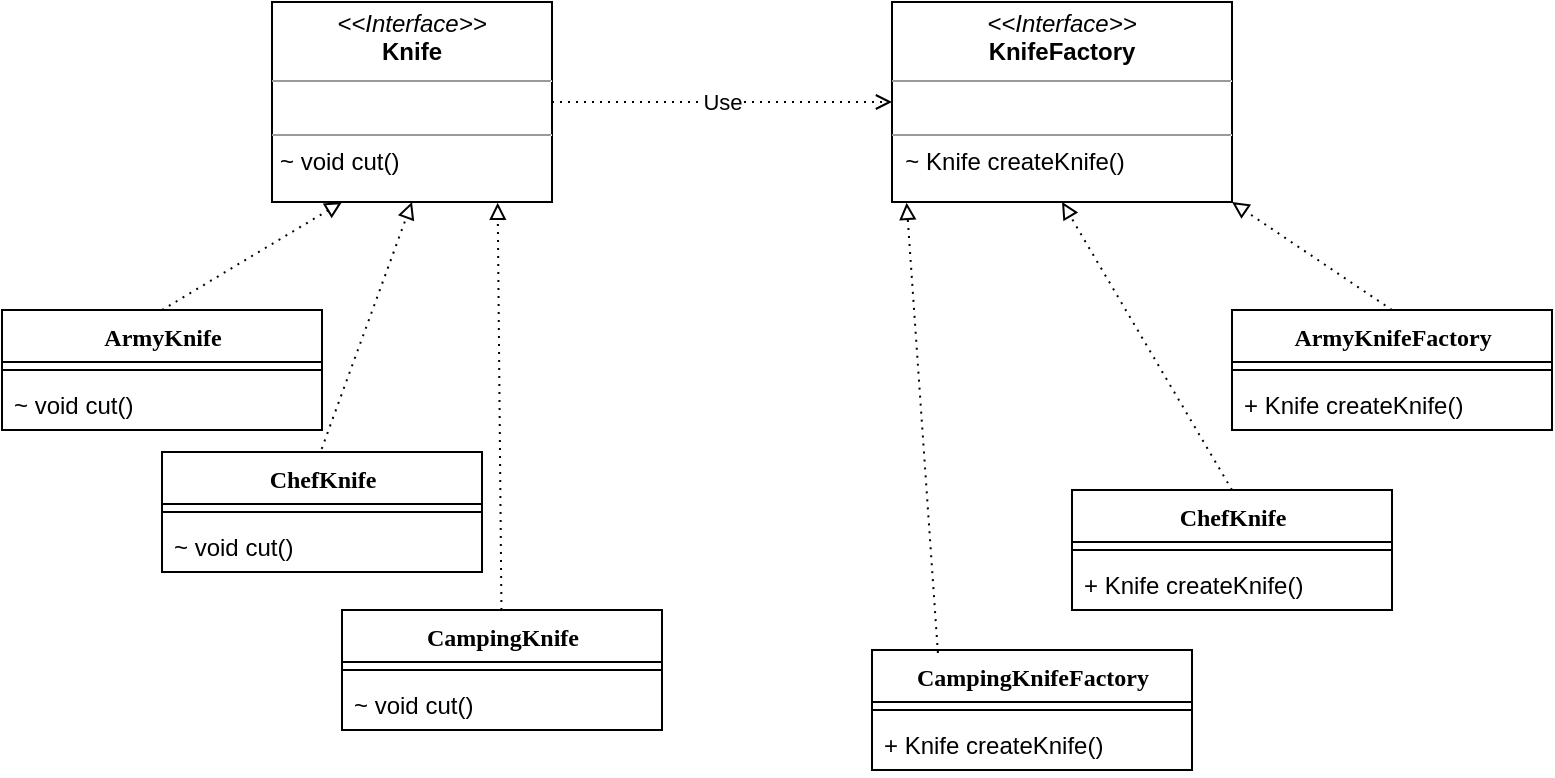 <mxfile version="24.6.4" type="device" pages="6">
  <diagram name="FactoryPatterrn" id="6133507b-19e7-1e82-6fc7-422aa6c4b21f">
    <mxGraphModel dx="858" dy="516" grid="1" gridSize="10" guides="1" tooltips="1" connect="1" arrows="1" fold="1" page="1" pageScale="1" pageWidth="1100" pageHeight="850" background="none" math="0" shadow="0">
      <root>
        <mxCell id="0" />
        <mxCell id="1" parent="0" />
        <mxCell id="H6HL1DmhS9is-aB-BajV-1" value="ArmyKnife" style="swimlane;html=1;fontStyle=1;align=center;verticalAlign=top;childLayout=stackLayout;horizontal=1;startSize=26;horizontalStack=0;resizeParent=1;resizeLast=0;collapsible=1;marginBottom=0;swimlaneFillColor=#ffffff;rounded=0;shadow=0;comic=0;labelBackgroundColor=none;strokeWidth=1;fillColor=none;fontFamily=Verdana;fontSize=12" parent="1" vertex="1">
          <mxGeometry x="170" y="294" width="160" height="60" as="geometry" />
        </mxCell>
        <mxCell id="H6HL1DmhS9is-aB-BajV-2" value="" style="line;html=1;strokeWidth=1;fillColor=none;align=left;verticalAlign=middle;spacingTop=-1;spacingLeft=3;spacingRight=3;rotatable=0;labelPosition=right;points=[];portConstraint=eastwest;" parent="H6HL1DmhS9is-aB-BajV-1" vertex="1">
          <mxGeometry y="26" width="160" height="8" as="geometry" />
        </mxCell>
        <mxCell id="H6HL1DmhS9is-aB-BajV-3" value="~ void cut()" style="text;html=1;strokeColor=none;fillColor=none;align=left;verticalAlign=top;spacingLeft=4;spacingRight=4;whiteSpace=wrap;overflow=hidden;rotatable=0;points=[[0,0.5],[1,0.5]];portConstraint=eastwest;" parent="H6HL1DmhS9is-aB-BajV-1" vertex="1">
          <mxGeometry y="34" width="160" height="26" as="geometry" />
        </mxCell>
        <mxCell id="H6HL1DmhS9is-aB-BajV-5" value="&lt;p style=&quot;margin:0px;margin-top:4px;text-align:center;&quot;&gt;&lt;i&gt;&amp;lt;&amp;lt;Interface&amp;gt;&amp;gt;&lt;/i&gt;&lt;br&gt;&lt;b&gt;Knife&lt;/b&gt;&lt;/p&gt;&lt;hr size=&quot;1&quot;&gt;&lt;p style=&quot;margin:0px;margin-left:4px;&quot;&gt;&lt;br&gt;&lt;/p&gt;&lt;hr size=&quot;1&quot;&gt;&lt;p style=&quot;margin:0px;margin-left:4px;&quot;&gt;~ void cut()&lt;br&gt;&lt;/p&gt;" style="verticalAlign=top;align=left;overflow=fill;fontSize=12;fontFamily=Helvetica;html=1;rounded=0;shadow=0;comic=0;labelBackgroundColor=none;strokeWidth=1" parent="1" vertex="1">
          <mxGeometry x="305" y="140" width="140" height="100" as="geometry" />
        </mxCell>
        <mxCell id="H6HL1DmhS9is-aB-BajV-6" value="ChefKnife" style="swimlane;html=1;fontStyle=1;align=center;verticalAlign=top;childLayout=stackLayout;horizontal=1;startSize=26;horizontalStack=0;resizeParent=1;resizeLast=0;collapsible=1;marginBottom=0;swimlaneFillColor=#ffffff;rounded=0;shadow=0;comic=0;labelBackgroundColor=none;strokeWidth=1;fillColor=none;fontFamily=Verdana;fontSize=12" parent="1" vertex="1">
          <mxGeometry x="250" y="365" width="160" height="60" as="geometry" />
        </mxCell>
        <mxCell id="H6HL1DmhS9is-aB-BajV-7" value="" style="line;html=1;strokeWidth=1;fillColor=none;align=left;verticalAlign=middle;spacingTop=-1;spacingLeft=3;spacingRight=3;rotatable=0;labelPosition=right;points=[];portConstraint=eastwest;" parent="H6HL1DmhS9is-aB-BajV-6" vertex="1">
          <mxGeometry y="26" width="160" height="8" as="geometry" />
        </mxCell>
        <mxCell id="z5K88Hwz-tKjrs2SRlcd-7" value="~ void cut()" style="text;html=1;strokeColor=none;fillColor=none;align=left;verticalAlign=top;spacingLeft=4;spacingRight=4;whiteSpace=wrap;overflow=hidden;rotatable=0;points=[[0,0.5],[1,0.5]];portConstraint=eastwest;" parent="H6HL1DmhS9is-aB-BajV-6" vertex="1">
          <mxGeometry y="34" width="160" height="26" as="geometry" />
        </mxCell>
        <mxCell id="H6HL1DmhS9is-aB-BajV-12" value="ChefKnife" style="swimlane;html=1;fontStyle=1;align=center;verticalAlign=top;childLayout=stackLayout;horizontal=1;startSize=26;horizontalStack=0;resizeParent=1;resizeLast=0;collapsible=1;marginBottom=0;swimlaneFillColor=#ffffff;rounded=0;shadow=0;comic=0;labelBackgroundColor=none;strokeWidth=1;fillColor=none;fontFamily=Verdana;fontSize=12" parent="1" vertex="1">
          <mxGeometry x="705" y="384" width="160" height="60" as="geometry" />
        </mxCell>
        <mxCell id="H6HL1DmhS9is-aB-BajV-13" value="" style="line;html=1;strokeWidth=1;fillColor=none;align=left;verticalAlign=middle;spacingTop=-1;spacingLeft=3;spacingRight=3;rotatable=0;labelPosition=right;points=[];portConstraint=eastwest;" parent="H6HL1DmhS9is-aB-BajV-12" vertex="1">
          <mxGeometry y="26" width="160" height="8" as="geometry" />
        </mxCell>
        <mxCell id="H6HL1DmhS9is-aB-BajV-14" value="+ Knife createKnife()" style="text;html=1;strokeColor=none;fillColor=none;align=left;verticalAlign=top;spacingLeft=4;spacingRight=4;whiteSpace=wrap;overflow=hidden;rotatable=0;points=[[0,0.5],[1,0.5]];portConstraint=eastwest;" parent="H6HL1DmhS9is-aB-BajV-12" vertex="1">
          <mxGeometry y="34" width="160" height="26" as="geometry" />
        </mxCell>
        <mxCell id="H6HL1DmhS9is-aB-BajV-15" value="ArmyKnifeFactory" style="swimlane;html=1;fontStyle=1;align=center;verticalAlign=top;childLayout=stackLayout;horizontal=1;startSize=26;horizontalStack=0;resizeParent=1;resizeLast=0;collapsible=1;marginBottom=0;swimlaneFillColor=#ffffff;rounded=0;shadow=0;comic=0;labelBackgroundColor=none;strokeWidth=1;fillColor=none;fontFamily=Verdana;fontSize=12" parent="1" vertex="1">
          <mxGeometry x="785" y="294" width="160" height="60" as="geometry" />
        </mxCell>
        <mxCell id="H6HL1DmhS9is-aB-BajV-16" value="" style="line;html=1;strokeWidth=1;fillColor=none;align=left;verticalAlign=middle;spacingTop=-1;spacingLeft=3;spacingRight=3;rotatable=0;labelPosition=right;points=[];portConstraint=eastwest;" parent="H6HL1DmhS9is-aB-BajV-15" vertex="1">
          <mxGeometry y="26" width="160" height="8" as="geometry" />
        </mxCell>
        <mxCell id="H6HL1DmhS9is-aB-BajV-17" value="+ Knife createKnife()" style="text;html=1;strokeColor=none;fillColor=none;align=left;verticalAlign=top;spacingLeft=4;spacingRight=4;whiteSpace=wrap;overflow=hidden;rotatable=0;points=[[0,0.5],[1,0.5]];portConstraint=eastwest;" parent="H6HL1DmhS9is-aB-BajV-15" vertex="1">
          <mxGeometry y="34" width="160" height="26" as="geometry" />
        </mxCell>
        <mxCell id="H6HL1DmhS9is-aB-BajV-26" value="" style="endArrow=block;dashed=1;html=1;dashPattern=1 3;strokeWidth=1;rounded=0;exitX=0.5;exitY=0;exitDx=0;exitDy=0;endFill=0;entryX=0.25;entryY=1;entryDx=0;entryDy=0;" parent="1" source="H6HL1DmhS9is-aB-BajV-1" target="H6HL1DmhS9is-aB-BajV-5" edge="1">
          <mxGeometry width="50" height="50" relative="1" as="geometry">
            <mxPoint x="275" y="280" as="sourcePoint" />
            <mxPoint x="315" y="260" as="targetPoint" />
            <Array as="points" />
          </mxGeometry>
        </mxCell>
        <mxCell id="H6HL1DmhS9is-aB-BajV-27" value="" style="endArrow=block;dashed=1;html=1;dashPattern=1 3;strokeWidth=1;rounded=0;entryX=0.5;entryY=1;entryDx=0;entryDy=0;exitX=0.499;exitY=-0.026;exitDx=0;exitDy=0;exitPerimeter=0;endFill=0;" parent="1" source="H6HL1DmhS9is-aB-BajV-6" target="H6HL1DmhS9is-aB-BajV-5" edge="1">
          <mxGeometry width="50" height="50" relative="1" as="geometry">
            <mxPoint x="405" y="410" as="sourcePoint" />
            <mxPoint x="404.89" y="245.65" as="targetPoint" />
            <Array as="points" />
          </mxGeometry>
        </mxCell>
        <mxCell id="vQmJF0QpXKblSoPo-BZR-5" value="" style="endArrow=block;dashed=1;html=1;dashPattern=1 3;strokeWidth=1;rounded=0;exitX=0.5;exitY=0;exitDx=0;exitDy=0;endFill=0;entryX=1;entryY=1;entryDx=0;entryDy=0;" parent="1" source="H6HL1DmhS9is-aB-BajV-15" target="H6HL1DmhS9is-aB-BajV-10" edge="1">
          <mxGeometry width="50" height="50" relative="1" as="geometry">
            <mxPoint x="775" y="354" as="sourcePoint" />
            <mxPoint x="795" y="274" as="targetPoint" />
            <Array as="points" />
          </mxGeometry>
        </mxCell>
        <mxCell id="vQmJF0QpXKblSoPo-BZR-6" value="" style="endArrow=block;dashed=1;html=1;dashPattern=1 3;strokeWidth=1;rounded=0;entryX=0.5;entryY=1;entryDx=0;entryDy=0;exitX=0.5;exitY=0;exitDx=0;exitDy=0;endFill=0;" parent="1" source="H6HL1DmhS9is-aB-BajV-12" target="H6HL1DmhS9is-aB-BajV-10" edge="1">
          <mxGeometry width="50" height="50" relative="1" as="geometry">
            <mxPoint x="655" y="574" as="sourcePoint" />
            <mxPoint x="655" y="254" as="targetPoint" />
            <Array as="points" />
          </mxGeometry>
        </mxCell>
        <mxCell id="HsQUIF_5t36l-be6yUUr-1" value="Use" style="endArrow=open;dashed=1;html=1;dashPattern=1 3;strokeWidth=1;rounded=0;exitX=1;exitY=0.5;exitDx=0;exitDy=0;endFill=0;entryX=0;entryY=0.5;entryDx=0;entryDy=0;" parent="1" source="H6HL1DmhS9is-aB-BajV-5" target="H6HL1DmhS9is-aB-BajV-10" edge="1">
          <mxGeometry width="50" height="50" relative="1" as="geometry">
            <mxPoint x="735" y="270" as="sourcePoint" />
            <mxPoint x="565" y="190" as="targetPoint" />
          </mxGeometry>
        </mxCell>
        <mxCell id="H6HL1DmhS9is-aB-BajV-10" value="&lt;p style=&quot;margin:0px;margin-top:4px;text-align:center;&quot;&gt;&lt;i&gt;&amp;lt;&amp;lt;Interface&amp;gt;&amp;gt;&lt;/i&gt;&lt;br&gt;&lt;b&gt;KnifeFactory&lt;/b&gt;&lt;/p&gt;&lt;hr size=&quot;1&quot;&gt;&lt;p style=&quot;margin:0px;margin-left:4px;&quot;&gt;&lt;br&gt;&lt;/p&gt;&lt;hr size=&quot;1&quot;&gt;&amp;nbsp; ~&lt;span style=&quot;background-color: initial;&quot;&gt;&amp;nbsp;Knife createKnife()&lt;/span&gt;" style="verticalAlign=top;align=left;overflow=fill;fontSize=12;fontFamily=Helvetica;html=1;rounded=0;shadow=0;comic=0;labelBackgroundColor=none;strokeWidth=1" parent="1" vertex="1">
          <mxGeometry x="615" y="140" width="170" height="100" as="geometry" />
        </mxCell>
        <mxCell id="z5K88Hwz-tKjrs2SRlcd-1" value="CampingKnifeFactory" style="swimlane;html=1;fontStyle=1;align=center;verticalAlign=top;childLayout=stackLayout;horizontal=1;startSize=26;horizontalStack=0;resizeParent=1;resizeLast=0;collapsible=1;marginBottom=0;swimlaneFillColor=#ffffff;rounded=0;shadow=0;comic=0;labelBackgroundColor=none;strokeWidth=1;fillColor=none;fontFamily=Verdana;fontSize=12" parent="1" vertex="1">
          <mxGeometry x="605" y="464" width="160" height="60" as="geometry" />
        </mxCell>
        <mxCell id="z5K88Hwz-tKjrs2SRlcd-2" value="" style="line;html=1;strokeWidth=1;fillColor=none;align=left;verticalAlign=middle;spacingTop=-1;spacingLeft=3;spacingRight=3;rotatable=0;labelPosition=right;points=[];portConstraint=eastwest;" parent="z5K88Hwz-tKjrs2SRlcd-1" vertex="1">
          <mxGeometry y="26" width="160" height="8" as="geometry" />
        </mxCell>
        <mxCell id="z5K88Hwz-tKjrs2SRlcd-3" value="+ Knife createKnife()" style="text;html=1;strokeColor=none;fillColor=none;align=left;verticalAlign=top;spacingLeft=4;spacingRight=4;whiteSpace=wrap;overflow=hidden;rotatable=0;points=[[0,0.5],[1,0.5]];portConstraint=eastwest;" parent="z5K88Hwz-tKjrs2SRlcd-1" vertex="1">
          <mxGeometry y="34" width="160" height="26" as="geometry" />
        </mxCell>
        <mxCell id="z5K88Hwz-tKjrs2SRlcd-4" value="CampingKnife" style="swimlane;html=1;fontStyle=1;align=center;verticalAlign=top;childLayout=stackLayout;horizontal=1;startSize=26;horizontalStack=0;resizeParent=1;resizeLast=0;collapsible=1;marginBottom=0;swimlaneFillColor=#ffffff;rounded=0;shadow=0;comic=0;labelBackgroundColor=none;strokeWidth=1;fillColor=none;fontFamily=Verdana;fontSize=12" parent="1" vertex="1">
          <mxGeometry x="340" y="444" width="160" height="60" as="geometry" />
        </mxCell>
        <mxCell id="z5K88Hwz-tKjrs2SRlcd-5" value="" style="line;html=1;strokeWidth=1;fillColor=none;align=left;verticalAlign=middle;spacingTop=-1;spacingLeft=3;spacingRight=3;rotatable=0;labelPosition=right;points=[];portConstraint=eastwest;" parent="z5K88Hwz-tKjrs2SRlcd-4" vertex="1">
          <mxGeometry y="26" width="160" height="8" as="geometry" />
        </mxCell>
        <mxCell id="z5K88Hwz-tKjrs2SRlcd-8" value="~ void cut()" style="text;html=1;strokeColor=none;fillColor=none;align=left;verticalAlign=top;spacingLeft=4;spacingRight=4;whiteSpace=wrap;overflow=hidden;rotatable=0;points=[[0,0.5],[1,0.5]];portConstraint=eastwest;" parent="z5K88Hwz-tKjrs2SRlcd-4" vertex="1">
          <mxGeometry y="34" width="160" height="26" as="geometry" />
        </mxCell>
        <mxCell id="z5K88Hwz-tKjrs2SRlcd-9" value="" style="endArrow=block;dashed=1;html=1;dashPattern=1 3;strokeWidth=1;rounded=0;entryX=0.043;entryY=1.004;entryDx=0;entryDy=0;exitX=0.206;exitY=0.025;exitDx=0;exitDy=0;endFill=0;entryPerimeter=0;exitPerimeter=0;" parent="1" source="z5K88Hwz-tKjrs2SRlcd-1" target="H6HL1DmhS9is-aB-BajV-10" edge="1">
          <mxGeometry width="50" height="50" relative="1" as="geometry">
            <mxPoint x="795" y="394" as="sourcePoint" />
            <mxPoint x="730" y="254" as="targetPoint" />
            <Array as="points" />
          </mxGeometry>
        </mxCell>
        <mxCell id="z5K88Hwz-tKjrs2SRlcd-10" value="" style="endArrow=block;dashed=1;html=1;dashPattern=1 3;strokeWidth=1;rounded=0;entryX=0.806;entryY=1.004;entryDx=0;entryDy=0;endFill=0;entryPerimeter=0;" parent="1" source="z5K88Hwz-tKjrs2SRlcd-4" target="H6HL1DmhS9is-aB-BajV-5" edge="1">
          <mxGeometry width="50" height="50" relative="1" as="geometry">
            <mxPoint x="500" y="390" as="sourcePoint" />
            <mxPoint x="435" y="250" as="targetPoint" />
            <Array as="points" />
          </mxGeometry>
        </mxCell>
      </root>
    </mxGraphModel>
  </diagram>
  <diagram name="AbstractFactory" id="D39MFhsf32X7BfoZuEMf">
    <mxGraphModel grid="1" page="1" gridSize="10" guides="1" tooltips="1" connect="1" arrows="1" fold="1" pageScale="1" pageWidth="1100" pageHeight="850" background="none" math="0" shadow="0">
      <root>
        <mxCell id="8FSaHEhwtDqGeMgsb1UF-0" />
        <mxCell id="8FSaHEhwtDqGeMgsb1UF-1" parent="8FSaHEhwtDqGeMgsb1UF-0" />
        <mxCell id="8FSaHEhwtDqGeMgsb1UF-17" value="&lt;p style=&quot;margin:0px;margin-top:4px;text-align:center;&quot;&gt;&lt;i&gt;&amp;lt;&amp;lt;Interface&amp;gt;&amp;gt;&lt;/i&gt;&lt;br&gt;&lt;b&gt;ComputerFactory&lt;/b&gt;&lt;br&gt;&lt;/p&gt;&lt;hr size=&quot;1&quot;&gt;&lt;p style=&quot;margin:0px;margin-left:4px;&quot;&gt;- Field&lt;/p&gt;&lt;hr size=&quot;1&quot;&gt;&lt;p style=&quot;margin:0px;margin-left:4px;&quot;&gt;+ createComputer&lt;/p&gt;&lt;p style=&quot;margin:0px;margin-left:4px;&quot;&gt;+ createMonitor&lt;/p&gt;" style="verticalAlign=top;align=left;overflow=fill;fontSize=12;fontFamily=Helvetica;html=1;rounded=0;shadow=0;comic=0;labelBackgroundColor=none;strokeWidth=1" vertex="1" parent="8FSaHEhwtDqGeMgsb1UF-1">
          <mxGeometry x="-450" y="-125" width="200" height="110" as="geometry" />
        </mxCell>
        <mxCell id="Y4gp4wcCe5FTm365-5l4-2" style="edgeStyle=orthogonalEdgeStyle;rounded=0;orthogonalLoop=1;jettySize=auto;html=1;dashed=1;strokeWidth=2;endArrow=block;endFill=0;" edge="1" parent="8FSaHEhwtDqGeMgsb1UF-1" source="ZTBhklYque9RlDhpixdn-25" target="ZTBhklYque9RlDhpixdn-2">
          <mxGeometry relative="1" as="geometry" />
        </mxCell>
        <mxCell id="ZTBhklYque9RlDhpixdn-25" value="GamingComputer" style="swimlane;html=1;fontStyle=1;align=center;verticalAlign=top;childLayout=stackLayout;horizontal=1;startSize=26;horizontalStack=0;resizeParent=1;resizeLast=0;collapsible=1;marginBottom=0;swimlaneFillColor=#ffffff;rounded=0;shadow=0;comic=0;labelBackgroundColor=none;strokeWidth=1;fillColor=none;fontFamily=Verdana;fontSize=12" vertex="1" parent="8FSaHEhwtDqGeMgsb1UF-1">
          <mxGeometry x="-130" y="80" width="190" height="60" as="geometry" />
        </mxCell>
        <mxCell id="ZTBhklYque9RlDhpixdn-26" value="" style="line;html=1;strokeWidth=1;fillColor=none;align=left;verticalAlign=middle;spacingTop=-1;spacingLeft=3;spacingRight=3;rotatable=0;labelPosition=right;points=[];portConstraint=eastwest;" vertex="1" parent="ZTBhklYque9RlDhpixdn-25">
          <mxGeometry y="26" width="190" height="8" as="geometry" />
        </mxCell>
        <mxCell id="pm7mx1dvbiwYD1at-qbp-4" value="- run" style="text;html=1;strokeColor=none;fillColor=none;align=left;verticalAlign=top;spacingLeft=4;spacingRight=4;whiteSpace=wrap;overflow=hidden;rotatable=0;points=[[0,0.5],[1,0.5]];portConstraint=eastwest;" vertex="1" parent="ZTBhklYque9RlDhpixdn-25">
          <mxGeometry y="34" width="190" height="26" as="geometry" />
        </mxCell>
        <mxCell id="-XEbHvUsix0ErVnHNWV9-3" style="edgeStyle=orthogonalEdgeStyle;rounded=0;orthogonalLoop=1;jettySize=auto;html=1;entryX=0.395;entryY=-0.011;entryDx=0;entryDy=0;entryPerimeter=0;dashed=1;endArrow=block;endFill=0;strokeWidth=2;" edge="1" parent="8FSaHEhwtDqGeMgsb1UF-1" source="ZTBhklYque9RlDhpixdn-34" target="ZTBhklYque9RlDhpixdn-2">
          <mxGeometry relative="1" as="geometry" />
        </mxCell>
        <mxCell id="ZTBhklYque9RlDhpixdn-34" value="OfficeComputer" style="swimlane;html=1;fontStyle=1;align=center;verticalAlign=top;childLayout=stackLayout;horizontal=1;startSize=26;horizontalStack=0;resizeParent=1;resizeLast=0;collapsible=1;marginBottom=0;swimlaneFillColor=#ffffff;rounded=0;shadow=0;comic=0;labelBackgroundColor=none;strokeWidth=1;fillColor=none;fontFamily=Verdana;fontSize=12" vertex="1" parent="8FSaHEhwtDqGeMgsb1UF-1">
          <mxGeometry x="-490" y="150" width="170" height="60" as="geometry" />
        </mxCell>
        <mxCell id="ZTBhklYque9RlDhpixdn-38" value="" style="line;html=1;strokeWidth=1;fillColor=none;align=left;verticalAlign=middle;spacingTop=-1;spacingLeft=3;spacingRight=3;rotatable=0;labelPosition=right;points=[];portConstraint=eastwest;" vertex="1" parent="ZTBhklYque9RlDhpixdn-34">
          <mxGeometry y="26" width="170" height="8" as="geometry" />
        </mxCell>
        <mxCell id="pm7mx1dvbiwYD1at-qbp-2" value="- run" style="text;html=1;strokeColor=none;fillColor=none;align=left;verticalAlign=top;spacingLeft=4;spacingRight=4;whiteSpace=wrap;overflow=hidden;rotatable=0;points=[[0,0.5],[1,0.5]];portConstraint=eastwest;" vertex="1" parent="ZTBhklYque9RlDhpixdn-34">
          <mxGeometry y="34" width="170" height="26" as="geometry" />
        </mxCell>
        <mxCell id="ZTBhklYque9RlDhpixdn-2" value="&lt;p style=&quot;margin:0px;margin-top:4px;text-align:center;&quot;&gt;&lt;i&gt;&amp;lt;&amp;lt;Interface&amp;gt;&amp;gt;&lt;/i&gt;&lt;br&gt;&lt;b&gt;Computer&lt;/b&gt;&lt;br&gt;&lt;/p&gt;&lt;hr size=&quot;1&quot;&gt;&lt;p style=&quot;margin:0px;margin-left:4px;&quot;&gt;- Field&lt;/p&gt;&lt;hr size=&quot;1&quot;&gt;&lt;p style=&quot;margin:0px;margin-left:4px;&quot;&gt;~ void Running()&lt;/p&gt;" style="verticalAlign=top;align=left;overflow=fill;fontSize=12;fontFamily=Helvetica;html=1;rounded=0;shadow=0;comic=0;labelBackgroundColor=none;strokeWidth=1" vertex="1" parent="8FSaHEhwtDqGeMgsb1UF-1">
          <mxGeometry x="-250" y="210" width="210" height="90" as="geometry" />
        </mxCell>
        <mxCell id="pm7mx1dvbiwYD1at-qbp-24" style="edgeStyle=orthogonalEdgeStyle;rounded=0;orthogonalLoop=1;jettySize=auto;html=1;entryX=0.638;entryY=-0.009;entryDx=0;entryDy=0;entryPerimeter=0;dashed=1;" edge="1" parent="8FSaHEhwtDqGeMgsb1UF-1" source="Y4gp4wcCe5FTm365-5l4-10" target="pm7mx1dvbiwYD1at-qbp-10">
          <mxGeometry relative="1" as="geometry">
            <Array as="points">
              <mxPoint x="-65" y="20" />
              <mxPoint x="-249" y="20" />
            </Array>
          </mxGeometry>
        </mxCell>
        <mxCell id="pm7mx1dvbiwYD1at-qbp-26" style="edgeStyle=orthogonalEdgeStyle;rounded=0;orthogonalLoop=1;jettySize=auto;html=1;dashed=1;" edge="1" parent="8FSaHEhwtDqGeMgsb1UF-1" source="Y4gp4wcCe5FTm365-5l4-10" target="ZTBhklYque9RlDhpixdn-25">
          <mxGeometry relative="1" as="geometry" />
        </mxCell>
        <mxCell id="pm7mx1dvbiwYD1at-qbp-28" style="edgeStyle=orthogonalEdgeStyle;rounded=0;orthogonalLoop=1;jettySize=auto;html=1;entryX=1;entryY=0.5;entryDx=0;entryDy=0;dashed=1;endArrow=block;endFill=0;strokeWidth=2;" edge="1" parent="8FSaHEhwtDqGeMgsb1UF-1" source="Y4gp4wcCe5FTm365-5l4-10" target="8FSaHEhwtDqGeMgsb1UF-17">
          <mxGeometry relative="1" as="geometry" />
        </mxCell>
        <mxCell id="Y4gp4wcCe5FTm365-5l4-10" value="FactoryGamingComputer" style="swimlane;html=1;fontStyle=1;align=center;verticalAlign=top;childLayout=stackLayout;horizontal=1;startSize=26;horizontalStack=0;resizeParent=1;resizeLast=0;collapsible=1;marginBottom=0;swimlaneFillColor=#ffffff;rounded=0;shadow=0;comic=0;labelBackgroundColor=none;strokeWidth=1;fillColor=none;fontFamily=Verdana;fontSize=12" vertex="1" parent="8FSaHEhwtDqGeMgsb1UF-1">
          <mxGeometry x="-170" y="-117.5" width="210" height="95" as="geometry" />
        </mxCell>
        <mxCell id="Y4gp4wcCe5FTm365-5l4-14" value="" style="line;html=1;strokeWidth=1;fillColor=none;align=left;verticalAlign=middle;spacingTop=-1;spacingLeft=3;spacingRight=3;rotatable=0;labelPosition=right;points=[];portConstraint=eastwest;" vertex="1" parent="Y4gp4wcCe5FTm365-5l4-10">
          <mxGeometry y="26" width="210" height="8" as="geometry" />
        </mxCell>
        <mxCell id="pm7mx1dvbiwYD1at-qbp-8" value="+ createMonitor" style="text;html=1;strokeColor=none;fillColor=none;align=left;verticalAlign=top;spacingLeft=4;spacingRight=4;whiteSpace=wrap;overflow=hidden;rotatable=0;points=[[0,0.5],[1,0.5]];portConstraint=eastwest;" vertex="1" parent="Y4gp4wcCe5FTm365-5l4-10">
          <mxGeometry y="34" width="210" height="30" as="geometry" />
        </mxCell>
        <mxCell id="pm7mx1dvbiwYD1at-qbp-7" value="+ createComputer" style="text;html=1;strokeColor=none;fillColor=none;align=left;verticalAlign=top;spacingLeft=4;spacingRight=4;whiteSpace=wrap;overflow=hidden;rotatable=0;points=[[0,0.5],[1,0.5]];portConstraint=eastwest;" vertex="1" parent="Y4gp4wcCe5FTm365-5l4-10">
          <mxGeometry y="64" width="210" height="30" as="geometry" />
        </mxCell>
        <mxCell id="pm7mx1dvbiwYD1at-qbp-22" style="edgeStyle=orthogonalEdgeStyle;rounded=0;orthogonalLoop=1;jettySize=auto;html=1;entryX=0.452;entryY=0;entryDx=0;entryDy=0;entryPerimeter=0;dashed=1;" edge="1" parent="8FSaHEhwtDqGeMgsb1UF-1" source="Y4gp4wcCe5FTm365-5l4-16" target="pm7mx1dvbiwYD1at-qbp-16">
          <mxGeometry relative="1" as="geometry">
            <Array as="points">
              <mxPoint x="-620" y="10" />
              <mxPoint x="-708" y="10" />
            </Array>
          </mxGeometry>
        </mxCell>
        <mxCell id="pm7mx1dvbiwYD1at-qbp-23" style="edgeStyle=orthogonalEdgeStyle;rounded=0;orthogonalLoop=1;jettySize=auto;html=1;dashed=1;entryX=0;entryY=0.5;entryDx=0;entryDy=0;" edge="1" parent="8FSaHEhwtDqGeMgsb1UF-1" source="Y4gp4wcCe5FTm365-5l4-16" target="ZTBhklYque9RlDhpixdn-34">
          <mxGeometry relative="1" as="geometry">
            <mxPoint x="-470" y="180" as="targetPoint" />
            <Array as="points">
              <mxPoint x="-615" y="10" />
              <mxPoint x="-550" y="10" />
              <mxPoint x="-550" y="180" />
            </Array>
          </mxGeometry>
        </mxCell>
        <mxCell id="pm7mx1dvbiwYD1at-qbp-27" style="edgeStyle=orthogonalEdgeStyle;rounded=0;orthogonalLoop=1;jettySize=auto;html=1;entryX=0;entryY=0.5;entryDx=0;entryDy=0;dashed=1;endArrow=block;endFill=0;strokeWidth=2;" edge="1" parent="8FSaHEhwtDqGeMgsb1UF-1" source="Y4gp4wcCe5FTm365-5l4-16" target="8FSaHEhwtDqGeMgsb1UF-17">
          <mxGeometry relative="1" as="geometry" />
        </mxCell>
        <mxCell id="Y4gp4wcCe5FTm365-5l4-16" value="FactoryOfficeComputer" style="swimlane;html=1;fontStyle=1;align=center;verticalAlign=top;childLayout=stackLayout;horizontal=1;startSize=26;horizontalStack=0;resizeParent=1;resizeLast=0;collapsible=1;marginBottom=0;swimlaneFillColor=#ffffff;rounded=0;shadow=0;comic=0;labelBackgroundColor=none;strokeWidth=1;fillColor=none;fontFamily=Verdana;fontSize=12" vertex="1" parent="8FSaHEhwtDqGeMgsb1UF-1">
          <mxGeometry x="-720" y="-117.5" width="210" height="95" as="geometry" />
        </mxCell>
        <mxCell id="Y4gp4wcCe5FTm365-5l4-20" value="" style="line;html=1;strokeWidth=1;fillColor=none;align=left;verticalAlign=middle;spacingTop=-1;spacingLeft=3;spacingRight=3;rotatable=0;labelPosition=right;points=[];portConstraint=eastwest;" vertex="1" parent="Y4gp4wcCe5FTm365-5l4-16">
          <mxGeometry y="26" width="210" height="8" as="geometry" />
        </mxCell>
        <mxCell id="Y4gp4wcCe5FTm365-5l4-21" value="+ createComputer" style="text;html=1;strokeColor=none;fillColor=none;align=left;verticalAlign=top;spacingLeft=4;spacingRight=4;whiteSpace=wrap;overflow=hidden;rotatable=0;points=[[0,0.5],[1,0.5]];portConstraint=eastwest;" vertex="1" parent="Y4gp4wcCe5FTm365-5l4-16">
          <mxGeometry y="34" width="210" height="30" as="geometry" />
        </mxCell>
        <mxCell id="pm7mx1dvbiwYD1at-qbp-6" value="+ createMonitor" style="text;html=1;strokeColor=none;fillColor=none;align=left;verticalAlign=top;spacingLeft=4;spacingRight=4;whiteSpace=wrap;overflow=hidden;rotatable=0;points=[[0,0.5],[1,0.5]];portConstraint=eastwest;" vertex="1" parent="Y4gp4wcCe5FTm365-5l4-16">
          <mxGeometry y="64" width="210" height="30" as="geometry" />
        </mxCell>
        <mxCell id="pm7mx1dvbiwYD1at-qbp-9" style="edgeStyle=orthogonalEdgeStyle;rounded=0;orthogonalLoop=1;jettySize=auto;html=1;dashed=1;strokeWidth=1;" edge="1" parent="8FSaHEhwtDqGeMgsb1UF-1" source="pm7mx1dvbiwYD1at-qbp-10" target="pm7mx1dvbiwYD1at-qbp-21">
          <mxGeometry relative="1" as="geometry" />
        </mxCell>
        <mxCell id="-XEbHvUsix0ErVnHNWV9-2" style="edgeStyle=orthogonalEdgeStyle;rounded=0;orthogonalLoop=1;jettySize=auto;html=1;entryX=1;entryY=0.5;entryDx=0;entryDy=0;dashed=1;" edge="1" parent="8FSaHEhwtDqGeMgsb1UF-1" source="pm7mx1dvbiwYD1at-qbp-10" target="pm7mx1dvbiwYD1at-qbp-21">
          <mxGeometry relative="1" as="geometry">
            <Array as="points">
              <mxPoint x="-260" y="255" />
            </Array>
          </mxGeometry>
        </mxCell>
        <mxCell id="pm7mx1dvbiwYD1at-qbp-10" value="GamingMonitor" style="swimlane;html=1;fontStyle=1;align=center;verticalAlign=top;childLayout=stackLayout;horizontal=1;startSize=26;horizontalStack=0;resizeParent=1;resizeLast=0;collapsible=1;marginBottom=0;swimlaneFillColor=#ffffff;rounded=0;shadow=0;comic=0;labelBackgroundColor=none;strokeWidth=1;fillColor=none;fontFamily=Verdana;fontSize=12" vertex="1" parent="8FSaHEhwtDqGeMgsb1UF-1">
          <mxGeometry x="-370" y="70" width="190" height="60" as="geometry" />
        </mxCell>
        <mxCell id="pm7mx1dvbiwYD1at-qbp-12" value="" style="line;html=1;strokeWidth=1;fillColor=none;align=left;verticalAlign=middle;spacingTop=-1;spacingLeft=3;spacingRight=3;rotatable=0;labelPosition=right;points=[];portConstraint=eastwest;" vertex="1" parent="pm7mx1dvbiwYD1at-qbp-10">
          <mxGeometry y="26" width="190" height="8" as="geometry" />
        </mxCell>
        <mxCell id="pm7mx1dvbiwYD1at-qbp-13" value="- run" style="text;html=1;strokeColor=none;fillColor=none;align=left;verticalAlign=top;spacingLeft=4;spacingRight=4;whiteSpace=wrap;overflow=hidden;rotatable=0;points=[[0,0.5],[1,0.5]];portConstraint=eastwest;" vertex="1" parent="pm7mx1dvbiwYD1at-qbp-10">
          <mxGeometry y="34" width="190" height="26" as="geometry" />
        </mxCell>
        <mxCell id="pm7mx1dvbiwYD1at-qbp-15" style="edgeStyle=orthogonalEdgeStyle;rounded=0;orthogonalLoop=1;jettySize=auto;html=1;entryX=0.405;entryY=-0.017;entryDx=0;entryDy=0;entryPerimeter=0;dashed=1;strokeWidth=1;" edge="1" parent="8FSaHEhwtDqGeMgsb1UF-1" source="pm7mx1dvbiwYD1at-qbp-16" target="pm7mx1dvbiwYD1at-qbp-21">
          <mxGeometry relative="1" as="geometry" />
        </mxCell>
        <mxCell id="pm7mx1dvbiwYD1at-qbp-16" value="OfficeMonitor" style="swimlane;html=1;fontStyle=1;align=center;verticalAlign=top;childLayout=stackLayout;horizontal=1;startSize=26;horizontalStack=0;resizeParent=1;resizeLast=0;collapsible=1;marginBottom=0;swimlaneFillColor=#ffffff;rounded=0;shadow=0;comic=0;labelBackgroundColor=none;strokeWidth=1;fillColor=none;fontFamily=Verdana;fontSize=12" vertex="1" parent="8FSaHEhwtDqGeMgsb1UF-1">
          <mxGeometry x="-780" y="90" width="160" height="79" as="geometry" />
        </mxCell>
        <mxCell id="pm7mx1dvbiwYD1at-qbp-18" value="" style="line;html=1;strokeWidth=1;fillColor=none;align=left;verticalAlign=middle;spacingTop=-1;spacingLeft=3;spacingRight=3;rotatable=0;labelPosition=right;points=[];portConstraint=eastwest;" vertex="1" parent="pm7mx1dvbiwYD1at-qbp-16">
          <mxGeometry y="26" width="160" height="8" as="geometry" />
        </mxCell>
        <mxCell id="pm7mx1dvbiwYD1at-qbp-19" value="- run" style="text;html=1;strokeColor=none;fillColor=none;align=left;verticalAlign=top;spacingLeft=4;spacingRight=4;whiteSpace=wrap;overflow=hidden;rotatable=0;points=[[0,0.5],[1,0.5]];portConstraint=eastwest;" vertex="1" parent="pm7mx1dvbiwYD1at-qbp-16">
          <mxGeometry y="34" width="160" height="26" as="geometry" />
        </mxCell>
        <mxCell id="pm7mx1dvbiwYD1at-qbp-21" value="&lt;p style=&quot;margin:0px;margin-top:4px;text-align:center;&quot;&gt;&lt;i&gt;&amp;lt;&amp;lt;Interface&amp;gt;&amp;gt;&lt;/i&gt;&lt;br&gt;&lt;b&gt;Monitor&lt;/b&gt;&lt;/p&gt;&lt;hr size=&quot;1&quot;&gt;&lt;p style=&quot;margin:0px;margin-left:4px;&quot;&gt;- Field&lt;/p&gt;&lt;hr size=&quot;1&quot;&gt;&lt;p style=&quot;margin:0px;margin-left:4px;&quot;&gt;~ void Running()&lt;/p&gt;" style="verticalAlign=top;align=left;overflow=fill;fontSize=12;fontFamily=Helvetica;html=1;rounded=0;shadow=0;comic=0;labelBackgroundColor=none;strokeWidth=1" vertex="1" parent="8FSaHEhwtDqGeMgsb1UF-1">
          <mxGeometry x="-695" y="210" width="195" height="90" as="geometry" />
        </mxCell>
      </root>
    </mxGraphModel>
  </diagram>
  <diagram name="Копия AbstractFactory" id="C-A_N1I6l9atYi444bs0">
    <mxGraphModel grid="1" page="1" gridSize="10" guides="1" tooltips="1" connect="1" arrows="1" fold="1" pageScale="1" pageWidth="1100" pageHeight="850" background="none" math="0" shadow="0">
      <root>
        <mxCell id="kS3UH1oAy4WhDmNAk5Ro-0" />
        <mxCell id="kS3UH1oAy4WhDmNAk5Ro-1" parent="kS3UH1oAy4WhDmNAk5Ro-0" />
        <mxCell id="kS3UH1oAy4WhDmNAk5Ro-2" value="&lt;p style=&quot;margin:0px;margin-top:4px;text-align:center;&quot;&gt;&lt;i&gt;&amp;lt;&amp;lt;Interface&amp;gt;&amp;gt;&lt;/i&gt;&lt;br&gt;&lt;b&gt;ComputerFactory&lt;/b&gt;&lt;br&gt;&lt;/p&gt;&lt;hr size=&quot;1&quot;&gt;&lt;p style=&quot;margin:0px;margin-left:4px;&quot;&gt;- Field&lt;/p&gt;&lt;hr size=&quot;1&quot;&gt;&lt;p style=&quot;margin:0px;margin-left:4px;&quot;&gt;+ createComputer&lt;/p&gt;&lt;p style=&quot;margin:0px;margin-left:4px;&quot;&gt;+ createMonitor&lt;/p&gt;" style="verticalAlign=top;align=left;overflow=fill;fontSize=12;fontFamily=Helvetica;html=1;rounded=0;shadow=0;comic=0;labelBackgroundColor=none;strokeWidth=1" parent="kS3UH1oAy4WhDmNAk5Ro-1" vertex="1">
          <mxGeometry x="-540" y="200" width="200" height="110" as="geometry" />
        </mxCell>
        <mxCell id="K5GT0rScx3BgPe1zkbK3-3" style="edgeStyle=orthogonalEdgeStyle;rounded=0;orthogonalLoop=1;jettySize=auto;html=1;entryX=0.5;entryY=0;entryDx=0;entryDy=0;endArrow=block;endFill=0;dashed=1;" edge="1" parent="kS3UH1oAy4WhDmNAk5Ro-1" source="kS3UH1oAy4WhDmNAk5Ro-4" target="kS3UH1oAy4WhDmNAk5Ro-11">
          <mxGeometry relative="1" as="geometry" />
        </mxCell>
        <mxCell id="kS3UH1oAy4WhDmNAk5Ro-4" value="GamingComputer" style="swimlane;html=1;fontStyle=1;align=center;verticalAlign=top;childLayout=stackLayout;horizontal=1;startSize=26;horizontalStack=0;resizeParent=1;resizeLast=0;collapsible=1;marginBottom=0;swimlaneFillColor=#ffffff;rounded=0;shadow=0;comic=0;labelBackgroundColor=none;strokeWidth=1;fillColor=none;fontFamily=Verdana;fontSize=12" parent="kS3UH1oAy4WhDmNAk5Ro-1" vertex="1">
          <mxGeometry x="-760" y="90" width="190" height="60" as="geometry" />
        </mxCell>
        <mxCell id="kS3UH1oAy4WhDmNAk5Ro-5" value="" style="line;html=1;strokeWidth=1;fillColor=none;align=left;verticalAlign=middle;spacingTop=-1;spacingLeft=3;spacingRight=3;rotatable=0;labelPosition=right;points=[];portConstraint=eastwest;" parent="kS3UH1oAy4WhDmNAk5Ro-4" vertex="1">
          <mxGeometry y="26" width="190" height="8" as="geometry" />
        </mxCell>
        <mxCell id="_cuaSG9XRVfltD_Z8IS7-1" value="+ void Run()" style="text;html=1;strokeColor=none;fillColor=none;align=left;verticalAlign=top;spacingLeft=4;spacingRight=4;whiteSpace=wrap;overflow=hidden;rotatable=0;points=[[0,0.5],[1,0.5]];portConstraint=eastwest;" vertex="1" parent="kS3UH1oAy4WhDmNAk5Ro-4">
          <mxGeometry y="34" width="190" height="26" as="geometry" />
        </mxCell>
        <mxCell id="K5GT0rScx3BgPe1zkbK3-6" style="edgeStyle=orthogonalEdgeStyle;rounded=0;orthogonalLoop=1;jettySize=auto;html=1;entryX=0.5;entryY=1;entryDx=0;entryDy=0;endArrow=block;endFill=0;dashed=1;" edge="1" parent="kS3UH1oAy4WhDmNAk5Ro-1" source="kS3UH1oAy4WhDmNAk5Ro-8" target="kS3UH1oAy4WhDmNAk5Ro-11">
          <mxGeometry relative="1" as="geometry" />
        </mxCell>
        <mxCell id="kS3UH1oAy4WhDmNAk5Ro-8" value="OfficeComputer" style="swimlane;html=1;fontStyle=1;align=center;verticalAlign=top;childLayout=stackLayout;horizontal=1;startSize=26;horizontalStack=0;resizeParent=1;resizeLast=0;collapsible=1;marginBottom=0;swimlaneFillColor=#ffffff;rounded=0;shadow=0;comic=0;labelBackgroundColor=none;strokeWidth=1;fillColor=none;fontFamily=Verdana;fontSize=12" parent="kS3UH1oAy4WhDmNAk5Ro-1" vertex="1">
          <mxGeometry x="-750" y="365" width="170" height="60" as="geometry" />
        </mxCell>
        <mxCell id="kS3UH1oAy4WhDmNAk5Ro-9" value="" style="line;html=1;strokeWidth=1;fillColor=none;align=left;verticalAlign=middle;spacingTop=-1;spacingLeft=3;spacingRight=3;rotatable=0;labelPosition=right;points=[];portConstraint=eastwest;" parent="kS3UH1oAy4WhDmNAk5Ro-8" vertex="1">
          <mxGeometry y="26" width="170" height="8" as="geometry" />
        </mxCell>
        <mxCell id="kS3UH1oAy4WhDmNAk5Ro-10" value="+ void Run()" style="text;html=1;strokeColor=none;fillColor=none;align=left;verticalAlign=top;spacingLeft=4;spacingRight=4;whiteSpace=wrap;overflow=hidden;rotatable=0;points=[[0,0.5],[1,0.5]];portConstraint=eastwest;" parent="kS3UH1oAy4WhDmNAk5Ro-8" vertex="1">
          <mxGeometry y="34" width="170" height="26" as="geometry" />
        </mxCell>
        <mxCell id="kS3UH1oAy4WhDmNAk5Ro-11" value="&lt;p style=&quot;margin:0px;margin-top:4px;text-align:center;&quot;&gt;&lt;i&gt;&amp;lt;&amp;lt;Interface&amp;gt;&amp;gt;&lt;/i&gt;&lt;br&gt;&lt;b&gt;Computer&lt;/b&gt;&lt;br&gt;&lt;/p&gt;&lt;hr size=&quot;1&quot;&gt;&lt;p style=&quot;margin:0px;margin-left:4px;&quot;&gt;- Field&lt;/p&gt;&lt;hr size=&quot;1&quot;&gt;&lt;p style=&quot;margin:0px;margin-left:4px;&quot;&gt;+ void Run()&lt;/p&gt;" style="verticalAlign=top;align=left;overflow=fill;fontSize=12;fontFamily=Helvetica;html=1;rounded=0;shadow=0;comic=0;labelBackgroundColor=none;strokeWidth=1" parent="kS3UH1oAy4WhDmNAk5Ro-1" vertex="1">
          <mxGeometry x="-770" y="210" width="210" height="90" as="geometry" />
        </mxCell>
        <mxCell id="kS3UH1oAy4WhDmNAk5Ro-13" style="edgeStyle=orthogonalEdgeStyle;rounded=0;orthogonalLoop=1;jettySize=auto;html=1;dashed=1;" parent="kS3UH1oAy4WhDmNAk5Ro-1" source="kS3UH1oAy4WhDmNAk5Ro-15" target="kS3UH1oAy4WhDmNAk5Ro-4" edge="1">
          <mxGeometry relative="1" as="geometry" />
        </mxCell>
        <mxCell id="K5GT0rScx3BgPe1zkbK3-2" style="edgeStyle=orthogonalEdgeStyle;rounded=0;orthogonalLoop=1;jettySize=auto;html=1;entryX=0.476;entryY=0.019;entryDx=0;entryDy=0;entryPerimeter=0;endArrow=block;endFill=0;dashed=1;" edge="1" parent="kS3UH1oAy4WhDmNAk5Ro-1" source="kS3UH1oAy4WhDmNAk5Ro-15" target="kS3UH1oAy4WhDmNAk5Ro-2">
          <mxGeometry relative="1" as="geometry">
            <Array as="points">
              <mxPoint x="-445" y="170" />
              <mxPoint x="-445" y="170" />
            </Array>
          </mxGeometry>
        </mxCell>
        <mxCell id="K5GT0rScx3BgPe1zkbK3-7" style="edgeStyle=orthogonalEdgeStyle;rounded=0;orthogonalLoop=1;jettySize=auto;html=1;entryX=0.5;entryY=0;entryDx=0;entryDy=0;dashed=1;endArrow=open;endFill=0;" edge="1" parent="kS3UH1oAy4WhDmNAk5Ro-1" source="kS3UH1oAy4WhDmNAk5Ro-15" target="kS3UH1oAy4WhDmNAk5Ro-4">
          <mxGeometry relative="1" as="geometry">
            <Array as="points">
              <mxPoint x="-665" y="70" />
            </Array>
          </mxGeometry>
        </mxCell>
        <mxCell id="kS3UH1oAy4WhDmNAk5Ro-15" value="FactoryGamingComputer" style="swimlane;html=1;fontStyle=1;align=center;verticalAlign=top;childLayout=stackLayout;horizontal=1;startSize=26;horizontalStack=0;resizeParent=1;resizeLast=0;collapsible=1;marginBottom=0;swimlaneFillColor=#ffffff;rounded=0;shadow=0;comic=0;labelBackgroundColor=none;strokeWidth=1;fillColor=none;fontFamily=Verdana;fontSize=12" parent="kS3UH1oAy4WhDmNAk5Ro-1" vertex="1">
          <mxGeometry x="-530" y="55" width="210" height="95" as="geometry" />
        </mxCell>
        <mxCell id="kS3UH1oAy4WhDmNAk5Ro-16" value="" style="line;html=1;strokeWidth=1;fillColor=none;align=left;verticalAlign=middle;spacingTop=-1;spacingLeft=3;spacingRight=3;rotatable=0;labelPosition=right;points=[];portConstraint=eastwest;" parent="kS3UH1oAy4WhDmNAk5Ro-15" vertex="1">
          <mxGeometry y="26" width="210" height="8" as="geometry" />
        </mxCell>
        <mxCell id="kS3UH1oAy4WhDmNAk5Ro-17" value="+ createMonitor" style="text;html=1;strokeColor=none;fillColor=none;align=left;verticalAlign=top;spacingLeft=4;spacingRight=4;whiteSpace=wrap;overflow=hidden;rotatable=0;points=[[0,0.5],[1,0.5]];portConstraint=eastwest;" parent="kS3UH1oAy4WhDmNAk5Ro-15" vertex="1">
          <mxGeometry y="34" width="210" height="30" as="geometry" />
        </mxCell>
        <mxCell id="kS3UH1oAy4WhDmNAk5Ro-18" value="+ createComputer" style="text;html=1;strokeColor=none;fillColor=none;align=left;verticalAlign=top;spacingLeft=4;spacingRight=4;whiteSpace=wrap;overflow=hidden;rotatable=0;points=[[0,0.5],[1,0.5]];portConstraint=eastwest;" parent="kS3UH1oAy4WhDmNAk5Ro-15" vertex="1">
          <mxGeometry y="64" width="210" height="30" as="geometry" />
        </mxCell>
        <mxCell id="K5GT0rScx3BgPe1zkbK3-1" style="edgeStyle=orthogonalEdgeStyle;rounded=0;orthogonalLoop=1;jettySize=auto;html=1;entryX=0.528;entryY=1.007;entryDx=0;entryDy=0;entryPerimeter=0;endArrow=block;endFill=0;dashed=1;" edge="1" parent="kS3UH1oAy4WhDmNAk5Ro-1" source="kS3UH1oAy4WhDmNAk5Ro-22" target="kS3UH1oAy4WhDmNAk5Ro-2">
          <mxGeometry relative="1" as="geometry" />
        </mxCell>
        <mxCell id="K5GT0rScx3BgPe1zkbK3-9" style="edgeStyle=orthogonalEdgeStyle;rounded=0;orthogonalLoop=1;jettySize=auto;html=1;entryX=1.01;entryY=0.42;entryDx=0;entryDy=0;entryPerimeter=0;dashed=1;endArrow=open;endFill=0;" edge="1" parent="kS3UH1oAy4WhDmNAk5Ro-1" source="kS3UH1oAy4WhDmNAk5Ro-22" target="kS3UH1oAy4WhDmNAk5Ro-8">
          <mxGeometry relative="1" as="geometry">
            <mxPoint x="-600" y="390" as="targetPoint" />
          </mxGeometry>
        </mxCell>
        <mxCell id="K5GT0rScx3BgPe1zkbK3-10" style="edgeStyle=orthogonalEdgeStyle;rounded=0;orthogonalLoop=1;jettySize=auto;html=1;dashed=1;endArrow=open;endFill=0;entryX=0.52;entryY=1.018;entryDx=0;entryDy=0;entryPerimeter=0;" edge="1" parent="kS3UH1oAy4WhDmNAk5Ro-1" source="kS3UH1oAy4WhDmNAk5Ro-22" target="_cuaSG9XRVfltD_Z8IS7-0">
          <mxGeometry relative="1" as="geometry">
            <mxPoint x="-900" y="430" as="targetPoint" />
            <Array as="points">
              <mxPoint x="-435" y="480" />
              <mxPoint x="-900" y="480" />
              <mxPoint x="-900" y="450" />
              <mxPoint x="-899" y="450" />
            </Array>
          </mxGeometry>
        </mxCell>
        <mxCell id="kS3UH1oAy4WhDmNAk5Ro-22" value="FactoryOfficeComputer" style="swimlane;html=1;fontStyle=1;align=center;verticalAlign=top;childLayout=stackLayout;horizontal=1;startSize=26;horizontalStack=0;resizeParent=1;resizeLast=0;collapsible=1;marginBottom=0;swimlaneFillColor=#ffffff;rounded=0;shadow=0;comic=0;labelBackgroundColor=none;strokeWidth=1;fillColor=none;fontFamily=Verdana;fontSize=12" parent="kS3UH1oAy4WhDmNAk5Ro-1" vertex="1">
          <mxGeometry x="-545" y="350" width="210" height="95" as="geometry" />
        </mxCell>
        <mxCell id="kS3UH1oAy4WhDmNAk5Ro-23" value="" style="line;html=1;strokeWidth=1;fillColor=none;align=left;verticalAlign=middle;spacingTop=-1;spacingLeft=3;spacingRight=3;rotatable=0;labelPosition=right;points=[];portConstraint=eastwest;" parent="kS3UH1oAy4WhDmNAk5Ro-22" vertex="1">
          <mxGeometry y="26" width="210" height="8" as="geometry" />
        </mxCell>
        <mxCell id="kS3UH1oAy4WhDmNAk5Ro-24" value="+ createComputer" style="text;html=1;strokeColor=none;fillColor=none;align=left;verticalAlign=top;spacingLeft=4;spacingRight=4;whiteSpace=wrap;overflow=hidden;rotatable=0;points=[[0,0.5],[1,0.5]];portConstraint=eastwest;" parent="kS3UH1oAy4WhDmNAk5Ro-22" vertex="1">
          <mxGeometry y="34" width="210" height="30" as="geometry" />
        </mxCell>
        <mxCell id="kS3UH1oAy4WhDmNAk5Ro-25" value="+ createMonitor" style="text;html=1;strokeColor=none;fillColor=none;align=left;verticalAlign=top;spacingLeft=4;spacingRight=4;whiteSpace=wrap;overflow=hidden;rotatable=0;points=[[0,0.5],[1,0.5]];portConstraint=eastwest;" parent="kS3UH1oAy4WhDmNAk5Ro-22" vertex="1">
          <mxGeometry y="64" width="210" height="30" as="geometry" />
        </mxCell>
        <mxCell id="K5GT0rScx3BgPe1zkbK3-4" style="edgeStyle=orthogonalEdgeStyle;rounded=0;orthogonalLoop=1;jettySize=auto;html=1;entryX=0.513;entryY=0;entryDx=0;entryDy=0;entryPerimeter=0;endArrow=block;endFill=0;dashed=1;" edge="1" parent="kS3UH1oAy4WhDmNAk5Ro-1" source="kS3UH1oAy4WhDmNAk5Ro-28" target="kS3UH1oAy4WhDmNAk5Ro-35">
          <mxGeometry relative="1" as="geometry" />
        </mxCell>
        <mxCell id="kS3UH1oAy4WhDmNAk5Ro-28" value="GamingMonitor" style="swimlane;html=1;fontStyle=1;align=center;verticalAlign=top;childLayout=stackLayout;horizontal=1;startSize=26;horizontalStack=0;resizeParent=1;resizeLast=0;collapsible=1;marginBottom=0;swimlaneFillColor=#ffffff;rounded=0;shadow=0;comic=0;labelBackgroundColor=none;strokeWidth=1;fillColor=none;fontFamily=Verdana;fontSize=12" parent="kS3UH1oAy4WhDmNAk5Ro-1" vertex="1">
          <mxGeometry x="-995" y="90" width="190" height="60" as="geometry" />
        </mxCell>
        <mxCell id="kS3UH1oAy4WhDmNAk5Ro-29" value="" style="line;html=1;strokeWidth=1;fillColor=none;align=left;verticalAlign=middle;spacingTop=-1;spacingLeft=3;spacingRight=3;rotatable=0;labelPosition=right;points=[];portConstraint=eastwest;" parent="kS3UH1oAy4WhDmNAk5Ro-28" vertex="1">
          <mxGeometry y="26" width="190" height="8" as="geometry" />
        </mxCell>
        <mxCell id="_cuaSG9XRVfltD_Z8IS7-2" value="+ void Run()" style="text;html=1;strokeColor=none;fillColor=none;align=left;verticalAlign=top;spacingLeft=4;spacingRight=4;whiteSpace=wrap;overflow=hidden;rotatable=0;points=[[0,0.5],[1,0.5]];portConstraint=eastwest;" vertex="1" parent="kS3UH1oAy4WhDmNAk5Ro-28">
          <mxGeometry y="34" width="190" height="26" as="geometry" />
        </mxCell>
        <mxCell id="K5GT0rScx3BgPe1zkbK3-5" style="edgeStyle=orthogonalEdgeStyle;rounded=0;orthogonalLoop=1;jettySize=auto;html=1;entryX=0.5;entryY=1;entryDx=0;entryDy=0;endArrow=block;endFill=0;dashed=1;" edge="1" parent="kS3UH1oAy4WhDmNAk5Ro-1" source="kS3UH1oAy4WhDmNAk5Ro-32" target="kS3UH1oAy4WhDmNAk5Ro-35">
          <mxGeometry relative="1" as="geometry">
            <Array as="points">
              <mxPoint x="-902" y="333" />
            </Array>
          </mxGeometry>
        </mxCell>
        <mxCell id="kS3UH1oAy4WhDmNAk5Ro-32" value="OfficeMonitor" style="swimlane;html=1;fontStyle=1;align=center;verticalAlign=top;childLayout=stackLayout;horizontal=1;startSize=26;horizontalStack=0;resizeParent=1;resizeLast=0;collapsible=1;marginBottom=0;swimlaneFillColor=#ffffff;rounded=0;shadow=0;comic=0;labelBackgroundColor=none;strokeWidth=1;fillColor=none;fontFamily=Verdana;fontSize=12" parent="kS3UH1oAy4WhDmNAk5Ro-1" vertex="1">
          <mxGeometry x="-978.75" y="360" width="152.5" height="65" as="geometry" />
        </mxCell>
        <mxCell id="kS3UH1oAy4WhDmNAk5Ro-33" value="" style="line;html=1;strokeWidth=1;fillColor=none;align=left;verticalAlign=middle;spacingTop=-1;spacingLeft=3;spacingRight=3;rotatable=0;labelPosition=right;points=[];portConstraint=eastwest;" parent="kS3UH1oAy4WhDmNAk5Ro-32" vertex="1">
          <mxGeometry y="26" width="152.5" height="8" as="geometry" />
        </mxCell>
        <mxCell id="_cuaSG9XRVfltD_Z8IS7-0" value="+ void Run()" style="text;html=1;strokeColor=none;fillColor=none;align=left;verticalAlign=top;spacingLeft=4;spacingRight=4;whiteSpace=wrap;overflow=hidden;rotatable=0;points=[[0,0.5],[1,0.5]];portConstraint=eastwest;" vertex="1" parent="kS3UH1oAy4WhDmNAk5Ro-32">
          <mxGeometry y="34" width="152.5" height="26" as="geometry" />
        </mxCell>
        <mxCell id="kS3UH1oAy4WhDmNAk5Ro-35" value="&lt;p style=&quot;margin:0px;margin-top:4px;text-align:center;&quot;&gt;&lt;i&gt;&amp;lt;&amp;lt;Interface&amp;gt;&amp;gt;&lt;/i&gt;&lt;br&gt;&lt;b&gt;Monitor&lt;/b&gt;&lt;/p&gt;&lt;hr size=&quot;1&quot;&gt;&lt;p style=&quot;margin:0px;margin-left:4px;&quot;&gt;- Field&lt;/p&gt;&lt;hr size=&quot;1&quot;&gt;&lt;p style=&quot;margin:0px;margin-left:4px;&quot;&gt;+ void Run()&lt;/p&gt;" style="verticalAlign=top;align=left;overflow=fill;fontSize=12;fontFamily=Helvetica;html=1;rounded=0;shadow=0;comic=0;labelBackgroundColor=none;strokeWidth=1" parent="kS3UH1oAy4WhDmNAk5Ro-1" vertex="1">
          <mxGeometry x="-1000" y="210" width="195" height="90" as="geometry" />
        </mxCell>
        <mxCell id="K5GT0rScx3BgPe1zkbK3-8" style="edgeStyle=orthogonalEdgeStyle;rounded=0;orthogonalLoop=1;jettySize=auto;html=1;entryX=0.466;entryY=-0.017;entryDx=0;entryDy=0;entryPerimeter=0;exitX=0.5;exitY=0;exitDx=0;exitDy=0;dashed=1;endArrow=open;endFill=0;" edge="1" parent="kS3UH1oAy4WhDmNAk5Ro-1" source="kS3UH1oAy4WhDmNAk5Ro-15" target="kS3UH1oAy4WhDmNAk5Ro-28">
          <mxGeometry relative="1" as="geometry">
            <Array as="points">
              <mxPoint x="-425" y="40" />
              <mxPoint x="-906" y="40" />
              <mxPoint x="-906" y="89" />
            </Array>
          </mxGeometry>
        </mxCell>
      </root>
    </mxGraphModel>
  </diagram>
  <diagram id="6vFybLOtpVWRHOw_lZg7" name="Builder">
    <mxGraphModel dx="2053" dy="1906" grid="1" gridSize="10" guides="1" tooltips="1" connect="1" arrows="1" fold="1" page="1" pageScale="1" pageWidth="827" pageHeight="1169" math="0" shadow="0">
      <root>
        <mxCell id="0" />
        <mxCell id="1" parent="0" />
        <mxCell id="zhjAtkP9VygxJKrYh-ww-1" value="&lt;p style=&quot;margin:0px;margin-top:4px;text-align:center;&quot;&gt;&lt;i&gt;&amp;lt;&amp;lt;Interface&amp;gt;&amp;gt;&lt;/i&gt;&lt;br&gt;&lt;b&gt;ConstructorComputer&lt;/b&gt;&lt;br&gt;&lt;/p&gt;&lt;hr size=&quot;1&quot;&gt;&lt;p style=&quot;margin:0px;margin-left:4px;&quot;&gt;&lt;br&gt;&lt;/p&gt;&lt;hr size=&quot;1&quot;&gt;&lt;p style=&quot;margin:0px;margin-left:4px;&quot;&gt;&lt;br&gt;&lt;/p&gt;" style="verticalAlign=top;align=left;overflow=fill;fontSize=12;fontFamily=Helvetica;html=1;rounded=0;shadow=0;comic=0;labelBackgroundColor=none;strokeWidth=1" parent="1" vertex="1">
          <mxGeometry x="-200" y="-330" width="220" height="205" as="geometry" />
        </mxCell>
        <mxCell id="u26QlH83n9K1o0N1Lb2P-1" style="edgeStyle=orthogonalEdgeStyle;rounded=0;orthogonalLoop=1;jettySize=auto;html=1;entryX=0;entryY=0.867;entryDx=0;entryDy=0;entryPerimeter=0;dashed=1;" parent="1" source="zhjAtkP9VygxJKrYh-ww-5" target="zhjAtkP9VygxJKrYh-ww-1" edge="1">
          <mxGeometry relative="1" as="geometry">
            <Array as="points">
              <mxPoint x="-220" y="-152" />
            </Array>
          </mxGeometry>
        </mxCell>
        <mxCell id="za-IjGh4AxiHQDWD0Mgt-1" style="edgeStyle=orthogonalEdgeStyle;rounded=0;orthogonalLoop=1;jettySize=auto;html=1;" edge="1" parent="1" source="zhjAtkP9VygxJKrYh-ww-5" target="E6S0AoYx5Q11KG5EAUK0-28">
          <mxGeometry relative="1" as="geometry" />
        </mxCell>
        <mxCell id="zhjAtkP9VygxJKrYh-ww-5" value="GameComputerBuilder" style="swimlane;html=1;fontStyle=1;align=center;verticalAlign=top;childLayout=stackLayout;horizontal=1;startSize=26;horizontalStack=0;resizeParent=1;resizeLast=0;collapsible=1;marginBottom=0;swimlaneFillColor=#ffffff;rounded=0;shadow=0;comic=0;labelBackgroundColor=none;strokeWidth=1;fillColor=none;fontFamily=Verdana;fontSize=12" parent="1" vertex="1">
          <mxGeometry x="-320" y="-100" width="210" height="346" as="geometry" />
        </mxCell>
        <mxCell id="zhjAtkP9VygxJKrYh-ww-7" value="- result : GameComputer" style="text;html=1;strokeColor=none;fillColor=none;align=left;verticalAlign=top;spacingLeft=4;spacingRight=4;whiteSpace=wrap;overflow=hidden;rotatable=1;points=[[0,0.5],[1,0.5]];portConstraint=eastwest;movable=1;resizable=1;deletable=1;editable=1;locked=0;connectable=1;" parent="zhjAtkP9VygxJKrYh-ww-5" vertex="1">
          <mxGeometry y="26" width="210" height="26" as="geometry" />
        </mxCell>
        <mxCell id="ysroTEnoYrA46ZM0eT4s-2" value="- cpu CPU" style="text;html=1;strokeColor=none;fillColor=none;align=left;verticalAlign=top;spacingLeft=4;spacingRight=4;whiteSpace=wrap;overflow=hidden;rotatable=0;points=[[0,0.5],[1,0.5]];portConstraint=eastwest;" parent="zhjAtkP9VygxJKrYh-ww-5" vertex="1">
          <mxGeometry y="52" width="210" height="26" as="geometry" />
        </mxCell>
        <mxCell id="ysroTEnoYrA46ZM0eT4s-1" value="- sdd Sdd" style="text;html=1;strokeColor=none;fillColor=none;align=left;verticalAlign=top;spacingLeft=4;spacingRight=4;whiteSpace=wrap;overflow=hidden;rotatable=0;points=[[0,0.5],[1,0.5]];portConstraint=eastwest;" parent="zhjAtkP9VygxJKrYh-ww-5" vertex="1">
          <mxGeometry y="78" width="210" height="26" as="geometry" />
        </mxCell>
        <mxCell id="ysroTEnoYrA46ZM0eT4s-3" value="- ram Ram" style="text;html=1;strokeColor=none;fillColor=none;align=left;verticalAlign=top;spacingLeft=4;spacingRight=4;whiteSpace=wrap;overflow=hidden;rotatable=0;points=[[0,0.5],[1,0.5]];portConstraint=eastwest;" parent="zhjAtkP9VygxJKrYh-ww-5" vertex="1">
          <mxGeometry y="104" width="210" height="26" as="geometry" />
        </mxCell>
        <mxCell id="ysroTEnoYrA46ZM0eT4s-4" value="- computerType ComputerType" style="text;html=1;strokeColor=none;fillColor=none;align=left;verticalAlign=top;spacingLeft=4;spacingRight=4;whiteSpace=wrap;overflow=hidden;rotatable=0;points=[[0,0.5],[1,0.5]];portConstraint=eastwest;" parent="zhjAtkP9VygxJKrYh-ww-5" vertex="1">
          <mxGeometry y="130" width="210" height="26" as="geometry" />
        </mxCell>
        <mxCell id="ysroTEnoYrA46ZM0eT4s-5" value="- gpu GPU" style="text;html=1;strokeColor=none;fillColor=none;align=left;verticalAlign=top;spacingLeft=4;spacingRight=4;whiteSpace=wrap;overflow=hidden;rotatable=0;points=[[0,0.5],[1,0.5]];portConstraint=eastwest;" parent="zhjAtkP9VygxJKrYh-ww-5" vertex="1">
          <mxGeometry y="156" width="210" height="26" as="geometry" />
        </mxCell>
        <mxCell id="zhjAtkP9VygxJKrYh-ww-6" value="" style="line;html=1;strokeWidth=1;fillColor=none;align=left;verticalAlign=middle;spacingTop=-1;spacingLeft=3;spacingRight=3;rotatable=0;labelPosition=right;points=[];portConstraint=eastwest;" parent="zhjAtkP9VygxJKrYh-ww-5" vertex="1">
          <mxGeometry y="182" width="210" height="8" as="geometry" />
        </mxCell>
        <mxCell id="E6S0AoYx5Q11KG5EAUK0-10" value="+ getResult()" style="text;html=1;strokeColor=none;fillColor=none;align=left;verticalAlign=top;spacingLeft=4;spacingRight=4;whiteSpace=wrap;overflow=hidden;rotatable=1;points=[[0,0.5],[1,0.5]];portConstraint=eastwest;movable=1;resizable=1;deletable=1;editable=1;locked=0;connectable=1;" parent="zhjAtkP9VygxJKrYh-ww-5" vertex="1">
          <mxGeometry y="190" width="210" height="26" as="geometry" />
        </mxCell>
        <mxCell id="E6S0AoYx5Q11KG5EAUK0-15" value="+ setRam" style="text;html=1;strokeColor=none;fillColor=none;align=left;verticalAlign=top;spacingLeft=4;spacingRight=4;whiteSpace=wrap;overflow=hidden;rotatable=1;points=[[0,0.5],[1,0.5]];portConstraint=eastwest;movable=1;resizable=1;deletable=1;editable=1;locked=0;connectable=1;" parent="zhjAtkP9VygxJKrYh-ww-5" vertex="1">
          <mxGeometry y="216" width="210" height="26" as="geometry" />
        </mxCell>
        <mxCell id="E6S0AoYx5Q11KG5EAUK0-16" value="+ setGPU" style="text;html=1;strokeColor=none;fillColor=none;align=left;verticalAlign=top;spacingLeft=4;spacingRight=4;whiteSpace=wrap;overflow=hidden;rotatable=1;points=[[0,0.5],[1,0.5]];portConstraint=eastwest;movable=1;resizable=1;deletable=1;editable=1;locked=0;connectable=1;" parent="zhjAtkP9VygxJKrYh-ww-5" vertex="1">
          <mxGeometry y="242" width="210" height="26" as="geometry" />
        </mxCell>
        <mxCell id="E6S0AoYx5Q11KG5EAUK0-17" value="+ setCPU" style="text;html=1;strokeColor=none;fillColor=none;align=left;verticalAlign=top;spacingLeft=4;spacingRight=4;whiteSpace=wrap;overflow=hidden;rotatable=1;points=[[0,0.5],[1,0.5]];portConstraint=eastwest;movable=1;resizable=1;deletable=1;editable=1;locked=0;connectable=1;" parent="zhjAtkP9VygxJKrYh-ww-5" vertex="1">
          <mxGeometry y="268" width="210" height="26" as="geometry" />
        </mxCell>
        <mxCell id="ysroTEnoYrA46ZM0eT4s-6" value="+ setSsd" style="text;html=1;strokeColor=none;fillColor=none;align=left;verticalAlign=top;spacingLeft=4;spacingRight=4;whiteSpace=wrap;overflow=hidden;rotatable=1;points=[[0,0.5],[1,0.5]];portConstraint=eastwest;movable=1;resizable=1;deletable=1;editable=1;locked=0;connectable=1;" parent="zhjAtkP9VygxJKrYh-ww-5" vertex="1">
          <mxGeometry y="294" width="210" height="26" as="geometry" />
        </mxCell>
        <mxCell id="E6S0AoYx5Q11KG5EAUK0-18" value="+ setComputerType" style="text;html=1;strokeColor=none;fillColor=none;align=left;verticalAlign=top;spacingLeft=4;spacingRight=4;whiteSpace=wrap;overflow=hidden;rotatable=1;points=[[0,0.5],[1,0.5]];portConstraint=eastwest;movable=1;resizable=1;deletable=1;editable=1;locked=0;connectable=1;" parent="zhjAtkP9VygxJKrYh-ww-5" vertex="1">
          <mxGeometry y="320" width="210" height="26" as="geometry" />
        </mxCell>
        <mxCell id="u26QlH83n9K1o0N1Lb2P-2" style="edgeStyle=orthogonalEdgeStyle;rounded=0;orthogonalLoop=1;jettySize=auto;html=1;entryX=1;entryY=0.858;entryDx=0;entryDy=0;entryPerimeter=0;dashed=1;" parent="1" source="zhjAtkP9VygxJKrYh-ww-8" target="zhjAtkP9VygxJKrYh-ww-1" edge="1">
          <mxGeometry relative="1" as="geometry">
            <Array as="points">
              <mxPoint x="40" y="-154" />
            </Array>
          </mxGeometry>
        </mxCell>
        <mxCell id="u26QlH83n9K1o0N1Lb2P-4" style="edgeStyle=orthogonalEdgeStyle;rounded=0;orthogonalLoop=1;jettySize=auto;html=1;" parent="1" source="zhjAtkP9VygxJKrYh-ww-8" edge="1" target="ysroTEnoYrA46ZM0eT4s-34">
          <mxGeometry relative="1" as="geometry">
            <mxPoint x="25" y="270" as="targetPoint" />
          </mxGeometry>
        </mxCell>
        <mxCell id="zhjAtkP9VygxJKrYh-ww-8" value="OfficeComputerBuilder" style="swimlane;html=1;fontStyle=1;align=center;verticalAlign=top;childLayout=stackLayout;horizontal=1;startSize=26;horizontalStack=0;resizeParent=1;resizeLast=0;collapsible=1;marginBottom=0;swimlaneFillColor=#ffffff;rounded=0;shadow=0;comic=0;labelBackgroundColor=none;strokeWidth=1;fillColor=none;fontFamily=Verdana;fontSize=12" parent="1" vertex="1">
          <mxGeometry x="-80" y="-100" width="210" height="346" as="geometry" />
        </mxCell>
        <mxCell id="E6S0AoYx5Q11KG5EAUK0-21" value="- result :&amp;nbsp;OfficerComputer" style="text;html=1;strokeColor=none;fillColor=none;align=left;verticalAlign=top;spacingLeft=4;spacingRight=4;whiteSpace=wrap;overflow=hidden;rotatable=1;points=[[0,0.5],[1,0.5]];portConstraint=eastwest;movable=1;resizable=1;deletable=1;editable=1;locked=0;connectable=1;" parent="zhjAtkP9VygxJKrYh-ww-8" vertex="1">
          <mxGeometry y="26" width="210" height="26" as="geometry" />
        </mxCell>
        <mxCell id="ysroTEnoYrA46ZM0eT4s-7" value="- cpu CPU" style="text;html=1;strokeColor=none;fillColor=none;align=left;verticalAlign=top;spacingLeft=4;spacingRight=4;whiteSpace=wrap;overflow=hidden;rotatable=0;points=[[0,0.5],[1,0.5]];portConstraint=eastwest;" parent="zhjAtkP9VygxJKrYh-ww-8" vertex="1">
          <mxGeometry y="52" width="210" height="26" as="geometry" />
        </mxCell>
        <mxCell id="ysroTEnoYrA46ZM0eT4s-11" value="- gpu GPU" style="text;html=1;strokeColor=none;fillColor=none;align=left;verticalAlign=top;spacingLeft=4;spacingRight=4;whiteSpace=wrap;overflow=hidden;rotatable=0;points=[[0,0.5],[1,0.5]];portConstraint=eastwest;" parent="zhjAtkP9VygxJKrYh-ww-8" vertex="1">
          <mxGeometry y="78" width="210" height="26" as="geometry" />
        </mxCell>
        <mxCell id="ysroTEnoYrA46ZM0eT4s-10" value="- computerType ComputerType" style="text;html=1;strokeColor=none;fillColor=none;align=left;verticalAlign=top;spacingLeft=4;spacingRight=4;whiteSpace=wrap;overflow=hidden;rotatable=0;points=[[0,0.5],[1,0.5]];portConstraint=eastwest;" parent="zhjAtkP9VygxJKrYh-ww-8" vertex="1">
          <mxGeometry y="104" width="210" height="26" as="geometry" />
        </mxCell>
        <mxCell id="ysroTEnoYrA46ZM0eT4s-9" value="- ram Ram" style="text;html=1;strokeColor=none;fillColor=none;align=left;verticalAlign=top;spacingLeft=4;spacingRight=4;whiteSpace=wrap;overflow=hidden;rotatable=0;points=[[0,0.5],[1,0.5]];portConstraint=eastwest;" parent="zhjAtkP9VygxJKrYh-ww-8" vertex="1">
          <mxGeometry y="130" width="210" height="26" as="geometry" />
        </mxCell>
        <mxCell id="ysroTEnoYrA46ZM0eT4s-8" value="- ssd Ssd" style="text;html=1;strokeColor=none;fillColor=none;align=left;verticalAlign=top;spacingLeft=4;spacingRight=4;whiteSpace=wrap;overflow=hidden;rotatable=0;points=[[0,0.5],[1,0.5]];portConstraint=eastwest;" parent="zhjAtkP9VygxJKrYh-ww-8" vertex="1">
          <mxGeometry y="156" width="210" height="26" as="geometry" />
        </mxCell>
        <mxCell id="zhjAtkP9VygxJKrYh-ww-9" value="" style="line;html=1;strokeWidth=1;fillColor=none;align=left;verticalAlign=middle;spacingTop=-1;spacingLeft=3;spacingRight=3;rotatable=0;labelPosition=right;points=[];portConstraint=eastwest;" parent="zhjAtkP9VygxJKrYh-ww-8" vertex="1">
          <mxGeometry y="182" width="210" height="8" as="geometry" />
        </mxCell>
        <mxCell id="ysroTEnoYrA46ZM0eT4s-12" value="+ getResult()" style="text;html=1;strokeColor=none;fillColor=none;align=left;verticalAlign=top;spacingLeft=4;spacingRight=4;whiteSpace=wrap;overflow=hidden;rotatable=1;points=[[0,0.5],[1,0.5]];portConstraint=eastwest;movable=1;resizable=1;deletable=1;editable=1;locked=0;connectable=1;" parent="zhjAtkP9VygxJKrYh-ww-8" vertex="1">
          <mxGeometry y="190" width="210" height="26" as="geometry" />
        </mxCell>
        <mxCell id="ysroTEnoYrA46ZM0eT4s-17" value="+ setComputerType" style="text;html=1;strokeColor=none;fillColor=none;align=left;verticalAlign=top;spacingLeft=4;spacingRight=4;whiteSpace=wrap;overflow=hidden;rotatable=1;points=[[0,0.5],[1,0.5]];portConstraint=eastwest;movable=1;resizable=1;deletable=1;editable=1;locked=0;connectable=1;" parent="zhjAtkP9VygxJKrYh-ww-8" vertex="1">
          <mxGeometry y="216" width="210" height="26" as="geometry" />
        </mxCell>
        <mxCell id="ysroTEnoYrA46ZM0eT4s-16" value="+ setSsd" style="text;html=1;strokeColor=none;fillColor=none;align=left;verticalAlign=top;spacingLeft=4;spacingRight=4;whiteSpace=wrap;overflow=hidden;rotatable=1;points=[[0,0.5],[1,0.5]];portConstraint=eastwest;movable=1;resizable=1;deletable=1;editable=1;locked=0;connectable=1;" parent="zhjAtkP9VygxJKrYh-ww-8" vertex="1">
          <mxGeometry y="242" width="210" height="26" as="geometry" />
        </mxCell>
        <mxCell id="ysroTEnoYrA46ZM0eT4s-15" value="+ setCPU" style="text;html=1;strokeColor=none;fillColor=none;align=left;verticalAlign=top;spacingLeft=4;spacingRight=4;whiteSpace=wrap;overflow=hidden;rotatable=1;points=[[0,0.5],[1,0.5]];portConstraint=eastwest;movable=1;resizable=1;deletable=1;editable=1;locked=0;connectable=1;" parent="zhjAtkP9VygxJKrYh-ww-8" vertex="1">
          <mxGeometry y="268" width="210" height="26" as="geometry" />
        </mxCell>
        <mxCell id="ysroTEnoYrA46ZM0eT4s-14" value="+ setGPU" style="text;html=1;strokeColor=none;fillColor=none;align=left;verticalAlign=top;spacingLeft=4;spacingRight=4;whiteSpace=wrap;overflow=hidden;rotatable=1;points=[[0,0.5],[1,0.5]];portConstraint=eastwest;movable=1;resizable=1;deletable=1;editable=1;locked=0;connectable=1;" parent="zhjAtkP9VygxJKrYh-ww-8" vertex="1">
          <mxGeometry y="294" width="210" height="26" as="geometry" />
        </mxCell>
        <mxCell id="ysroTEnoYrA46ZM0eT4s-13" value="+ setRam" style="text;html=1;strokeColor=none;fillColor=none;align=left;verticalAlign=top;spacingLeft=4;spacingRight=4;whiteSpace=wrap;overflow=hidden;rotatable=1;points=[[0,0.5],[1,0.5]];portConstraint=eastwest;movable=1;resizable=1;deletable=1;editable=1;locked=0;connectable=1;" parent="zhjAtkP9VygxJKrYh-ww-8" vertex="1">
          <mxGeometry y="320" width="210" height="26" as="geometry" />
        </mxCell>
        <mxCell id="E6S0AoYx5Q11KG5EAUK0-4" value="ComputerDirector" style="swimlane;html=1;fontStyle=1;align=center;verticalAlign=top;childLayout=stackLayout;horizontal=1;startSize=26;horizontalStack=0;resizeParent=1;resizeLast=0;collapsible=1;marginBottom=0;swimlaneFillColor=#ffffff;rounded=0;shadow=0;comic=0;labelBackgroundColor=none;strokeWidth=1;fillColor=none;fontFamily=Verdana;fontSize=12" parent="1" vertex="1">
          <mxGeometry x="160" y="-335" width="220" height="127" as="geometry" />
        </mxCell>
        <mxCell id="E6S0AoYx5Q11KG5EAUK0-6" value="- builder: Builder" style="text;html=1;strokeColor=none;fillColor=none;align=left;verticalAlign=top;spacingLeft=4;spacingRight=4;whiteSpace=wrap;overflow=hidden;rotatable=0;points=[[0,0.5],[1,0.5]];portConstraint=eastwest;" parent="E6S0AoYx5Q11KG5EAUK0-4" vertex="1">
          <mxGeometry y="26" width="220" height="26" as="geometry" />
        </mxCell>
        <mxCell id="E6S0AoYx5Q11KG5EAUK0-5" value="" style="line;html=1;strokeWidth=1;fillColor=none;align=left;verticalAlign=middle;spacingTop=-1;spacingLeft=3;spacingRight=3;rotatable=0;labelPosition=right;points=[];portConstraint=eastwest;" parent="E6S0AoYx5Q11KG5EAUK0-4" vertex="1">
          <mxGeometry y="52" width="220" height="24" as="geometry" />
        </mxCell>
        <mxCell id="E6S0AoYx5Q11KG5EAUK0-8" value="+ constructOfficeComputer()" style="text;html=1;strokeColor=none;fillColor=none;align=left;verticalAlign=top;spacingLeft=4;spacingRight=4;whiteSpace=wrap;overflow=hidden;rotatable=0;points=[[0,0.5],[1,0.5]];portConstraint=eastwest;" parent="E6S0AoYx5Q11KG5EAUK0-4" vertex="1">
          <mxGeometry y="76" width="220" height="24" as="geometry" />
        </mxCell>
        <mxCell id="ysroTEnoYrA46ZM0eT4s-72" value="+ constructGameComputer()" style="text;html=1;strokeColor=none;fillColor=none;align=left;verticalAlign=top;spacingLeft=4;spacingRight=4;whiteSpace=wrap;overflow=hidden;rotatable=0;points=[[0,0.5],[1,0.5]];portConstraint=eastwest;" parent="E6S0AoYx5Q11KG5EAUK0-4" vertex="1">
          <mxGeometry y="100" width="220" height="24" as="geometry" />
        </mxCell>
        <mxCell id="E6S0AoYx5Q11KG5EAUK0-28" value="GameComputer" style="swimlane;html=1;fontStyle=1;align=center;verticalAlign=top;childLayout=stackLayout;horizontal=1;startSize=26;horizontalStack=0;resizeParent=1;resizeLast=0;collapsible=1;marginBottom=0;swimlaneFillColor=#ffffff;rounded=0;shadow=0;comic=0;labelBackgroundColor=none;strokeWidth=1;fillColor=none;fontFamily=Verdana;fontSize=12" parent="1" vertex="1">
          <mxGeometry x="-610" y="80" width="210" height="350" as="geometry" />
        </mxCell>
        <mxCell id="E6S0AoYx5Q11KG5EAUK0-29" value="- result : GameComputer" style="text;html=1;strokeColor=none;fillColor=none;align=left;verticalAlign=top;spacingLeft=4;spacingRight=4;whiteSpace=wrap;overflow=hidden;rotatable=1;points=[[0,0.5],[1,0.5]];portConstraint=eastwest;movable=1;resizable=1;deletable=1;editable=1;locked=0;connectable=1;" parent="E6S0AoYx5Q11KG5EAUK0-28" vertex="1">
          <mxGeometry y="26" width="210" height="26" as="geometry" />
        </mxCell>
        <mxCell id="ysroTEnoYrA46ZM0eT4s-23" value="- cpu CPU" style="text;html=1;strokeColor=none;fillColor=none;align=left;verticalAlign=top;spacingLeft=4;spacingRight=4;whiteSpace=wrap;overflow=hidden;rotatable=0;points=[[0,0.5],[1,0.5]];portConstraint=eastwest;" parent="E6S0AoYx5Q11KG5EAUK0-28" vertex="1">
          <mxGeometry y="52" width="210" height="26" as="geometry" />
        </mxCell>
        <mxCell id="ysroTEnoYrA46ZM0eT4s-27" value="- gpu GPU" style="text;html=1;strokeColor=none;fillColor=none;align=left;verticalAlign=top;spacingLeft=4;spacingRight=4;whiteSpace=wrap;overflow=hidden;rotatable=0;points=[[0,0.5],[1,0.5]];portConstraint=eastwest;" parent="E6S0AoYx5Q11KG5EAUK0-28" vertex="1">
          <mxGeometry y="78" width="210" height="26" as="geometry" />
        </mxCell>
        <mxCell id="ysroTEnoYrA46ZM0eT4s-26" value="- computerType ComputerType" style="text;html=1;strokeColor=none;fillColor=none;align=left;verticalAlign=top;spacingLeft=4;spacingRight=4;whiteSpace=wrap;overflow=hidden;rotatable=0;points=[[0,0.5],[1,0.5]];portConstraint=eastwest;" parent="E6S0AoYx5Q11KG5EAUK0-28" vertex="1">
          <mxGeometry y="104" width="210" height="26" as="geometry" />
        </mxCell>
        <mxCell id="ysroTEnoYrA46ZM0eT4s-25" value="- ram Ram" style="text;html=1;strokeColor=none;fillColor=none;align=left;verticalAlign=top;spacingLeft=4;spacingRight=4;whiteSpace=wrap;overflow=hidden;rotatable=0;points=[[0,0.5],[1,0.5]];portConstraint=eastwest;" parent="E6S0AoYx5Q11KG5EAUK0-28" vertex="1">
          <mxGeometry y="130" width="210" height="26" as="geometry" />
        </mxCell>
        <mxCell id="ysroTEnoYrA46ZM0eT4s-24" value="- sdd Ssd" style="text;html=1;strokeColor=none;fillColor=none;align=left;verticalAlign=top;spacingLeft=4;spacingRight=4;whiteSpace=wrap;overflow=hidden;rotatable=0;points=[[0,0.5],[1,0.5]];portConstraint=eastwest;" parent="E6S0AoYx5Q11KG5EAUK0-28" vertex="1">
          <mxGeometry y="156" width="210" height="26" as="geometry" />
        </mxCell>
        <mxCell id="E6S0AoYx5Q11KG5EAUK0-30" value="" style="line;html=1;strokeWidth=1;fillColor=none;align=left;verticalAlign=middle;spacingTop=-1;spacingLeft=3;spacingRight=3;rotatable=0;labelPosition=right;points=[];portConstraint=eastwest;" parent="E6S0AoYx5Q11KG5EAUK0-28" vertex="1">
          <mxGeometry y="182" width="210" height="8" as="geometry" />
        </mxCell>
        <mxCell id="ysroTEnoYrA46ZM0eT4s-28" value="+ toString" style="text;html=1;strokeColor=none;fillColor=none;align=left;verticalAlign=top;spacingLeft=4;spacingRight=4;whiteSpace=wrap;overflow=hidden;rotatable=1;points=[[0,0.5],[1,0.5]];portConstraint=eastwest;movable=1;resizable=1;deletable=1;editable=1;locked=0;connectable=1;" parent="E6S0AoYx5Q11KG5EAUK0-28" vertex="1">
          <mxGeometry y="190" width="210" height="26" as="geometry" />
        </mxCell>
        <mxCell id="ysroTEnoYrA46ZM0eT4s-33" value="+ setComputerType" style="text;html=1;strokeColor=none;fillColor=none;align=left;verticalAlign=top;spacingLeft=4;spacingRight=4;whiteSpace=wrap;overflow=hidden;rotatable=1;points=[[0,0.5],[1,0.5]];portConstraint=eastwest;movable=1;resizable=1;deletable=1;editable=1;locked=0;connectable=1;" parent="E6S0AoYx5Q11KG5EAUK0-28" vertex="1">
          <mxGeometry y="216" width="210" height="26" as="geometry" />
        </mxCell>
        <mxCell id="ysroTEnoYrA46ZM0eT4s-32" value="+ setSsd" style="text;html=1;strokeColor=none;fillColor=none;align=left;verticalAlign=top;spacingLeft=4;spacingRight=4;whiteSpace=wrap;overflow=hidden;rotatable=1;points=[[0,0.5],[1,0.5]];portConstraint=eastwest;movable=1;resizable=1;deletable=1;editable=1;locked=0;connectable=1;" parent="E6S0AoYx5Q11KG5EAUK0-28" vertex="1">
          <mxGeometry y="242" width="210" height="26" as="geometry" />
        </mxCell>
        <mxCell id="ysroTEnoYrA46ZM0eT4s-31" value="+ setCPU" style="text;html=1;strokeColor=none;fillColor=none;align=left;verticalAlign=top;spacingLeft=4;spacingRight=4;whiteSpace=wrap;overflow=hidden;rotatable=1;points=[[0,0.5],[1,0.5]];portConstraint=eastwest;movable=1;resizable=1;deletable=1;editable=1;locked=0;connectable=1;" parent="E6S0AoYx5Q11KG5EAUK0-28" vertex="1">
          <mxGeometry y="268" width="210" height="26" as="geometry" />
        </mxCell>
        <mxCell id="ysroTEnoYrA46ZM0eT4s-30" value="+ setGPU" style="text;html=1;strokeColor=none;fillColor=none;align=left;verticalAlign=top;spacingLeft=4;spacingRight=4;whiteSpace=wrap;overflow=hidden;rotatable=1;points=[[0,0.5],[1,0.5]];portConstraint=eastwest;movable=1;resizable=1;deletable=1;editable=1;locked=0;connectable=1;" parent="E6S0AoYx5Q11KG5EAUK0-28" vertex="1">
          <mxGeometry y="294" width="210" height="26" as="geometry" />
        </mxCell>
        <mxCell id="ysroTEnoYrA46ZM0eT4s-29" value="+ setRam" style="text;html=1;strokeColor=none;fillColor=none;align=left;verticalAlign=top;spacingLeft=4;spacingRight=4;whiteSpace=wrap;overflow=hidden;rotatable=1;points=[[0,0.5],[1,0.5]];portConstraint=eastwest;movable=1;resizable=1;deletable=1;editable=1;locked=0;connectable=1;" parent="E6S0AoYx5Q11KG5EAUK0-28" vertex="1">
          <mxGeometry y="320" width="210" height="26" as="geometry" />
        </mxCell>
        <mxCell id="GH21PS7czo4qJT9_6ULS-2" style="edgeStyle=orthogonalEdgeStyle;rounded=0;orthogonalLoop=1;jettySize=auto;html=1;entryX=1;entryY=0.5;entryDx=0;entryDy=0;endArrow=open;endFill=0;" parent="1" target="zhjAtkP9VygxJKrYh-ww-1" edge="1" source="E6S0AoYx5Q11KG5EAUK0-4">
          <mxGeometry relative="1" as="geometry">
            <mxPoint x="150" y="-138" as="sourcePoint" />
          </mxGeometry>
        </mxCell>
        <mxCell id="ysroTEnoYrA46ZM0eT4s-34" value="GameComputer" style="swimlane;html=1;fontStyle=1;align=center;verticalAlign=top;childLayout=stackLayout;horizontal=1;startSize=26;horizontalStack=0;resizeParent=1;resizeLast=0;collapsible=1;marginBottom=0;swimlaneFillColor=#ffffff;rounded=0;shadow=0;comic=0;labelBackgroundColor=none;strokeWidth=1;fillColor=none;fontFamily=Verdana;fontSize=12" parent="1" vertex="1">
          <mxGeometry x="190" y="80" width="210" height="350" as="geometry" />
        </mxCell>
        <mxCell id="ysroTEnoYrA46ZM0eT4s-35" value="- result : OfficeComputer" style="text;html=1;strokeColor=none;fillColor=none;align=left;verticalAlign=top;spacingLeft=4;spacingRight=4;whiteSpace=wrap;overflow=hidden;rotatable=1;points=[[0,0.5],[1,0.5]];portConstraint=eastwest;movable=1;resizable=1;deletable=1;editable=1;locked=0;connectable=1;" parent="ysroTEnoYrA46ZM0eT4s-34" vertex="1">
          <mxGeometry y="26" width="210" height="26" as="geometry" />
        </mxCell>
        <mxCell id="ysroTEnoYrA46ZM0eT4s-36" value="- cpu CPU" style="text;html=1;strokeColor=none;fillColor=none;align=left;verticalAlign=top;spacingLeft=4;spacingRight=4;whiteSpace=wrap;overflow=hidden;rotatable=0;points=[[0,0.5],[1,0.5]];portConstraint=eastwest;" parent="ysroTEnoYrA46ZM0eT4s-34" vertex="1">
          <mxGeometry y="52" width="210" height="26" as="geometry" />
        </mxCell>
        <mxCell id="ysroTEnoYrA46ZM0eT4s-37" value="- gpu GPU" style="text;html=1;strokeColor=none;fillColor=none;align=left;verticalAlign=top;spacingLeft=4;spacingRight=4;whiteSpace=wrap;overflow=hidden;rotatable=0;points=[[0,0.5],[1,0.5]];portConstraint=eastwest;" parent="ysroTEnoYrA46ZM0eT4s-34" vertex="1">
          <mxGeometry y="78" width="210" height="26" as="geometry" />
        </mxCell>
        <mxCell id="ysroTEnoYrA46ZM0eT4s-38" value="- computerType ComputerType" style="text;html=1;strokeColor=none;fillColor=none;align=left;verticalAlign=top;spacingLeft=4;spacingRight=4;whiteSpace=wrap;overflow=hidden;rotatable=0;points=[[0,0.5],[1,0.5]];portConstraint=eastwest;" parent="ysroTEnoYrA46ZM0eT4s-34" vertex="1">
          <mxGeometry y="104" width="210" height="26" as="geometry" />
        </mxCell>
        <mxCell id="ysroTEnoYrA46ZM0eT4s-39" value="- ram Ram" style="text;html=1;strokeColor=none;fillColor=none;align=left;verticalAlign=top;spacingLeft=4;spacingRight=4;whiteSpace=wrap;overflow=hidden;rotatable=0;points=[[0,0.5],[1,0.5]];portConstraint=eastwest;" parent="ysroTEnoYrA46ZM0eT4s-34" vertex="1">
          <mxGeometry y="130" width="210" height="26" as="geometry" />
        </mxCell>
        <mxCell id="ysroTEnoYrA46ZM0eT4s-40" value="- sdd Ssd" style="text;html=1;strokeColor=none;fillColor=none;align=left;verticalAlign=top;spacingLeft=4;spacingRight=4;whiteSpace=wrap;overflow=hidden;rotatable=0;points=[[0,0.5],[1,0.5]];portConstraint=eastwest;" parent="ysroTEnoYrA46ZM0eT4s-34" vertex="1">
          <mxGeometry y="156" width="210" height="26" as="geometry" />
        </mxCell>
        <mxCell id="ysroTEnoYrA46ZM0eT4s-41" value="" style="line;html=1;strokeWidth=1;fillColor=none;align=left;verticalAlign=middle;spacingTop=-1;spacingLeft=3;spacingRight=3;rotatable=0;labelPosition=right;points=[];portConstraint=eastwest;" parent="ysroTEnoYrA46ZM0eT4s-34" vertex="1">
          <mxGeometry y="182" width="210" height="8" as="geometry" />
        </mxCell>
        <mxCell id="ysroTEnoYrA46ZM0eT4s-42" value="+ toString" style="text;html=1;strokeColor=none;fillColor=none;align=left;verticalAlign=top;spacingLeft=4;spacingRight=4;whiteSpace=wrap;overflow=hidden;rotatable=1;points=[[0,0.5],[1,0.5]];portConstraint=eastwest;movable=1;resizable=1;deletable=1;editable=1;locked=0;connectable=1;" parent="ysroTEnoYrA46ZM0eT4s-34" vertex="1">
          <mxGeometry y="190" width="210" height="26" as="geometry" />
        </mxCell>
        <mxCell id="ysroTEnoYrA46ZM0eT4s-43" value="+ setComputerType" style="text;html=1;strokeColor=none;fillColor=none;align=left;verticalAlign=top;spacingLeft=4;spacingRight=4;whiteSpace=wrap;overflow=hidden;rotatable=1;points=[[0,0.5],[1,0.5]];portConstraint=eastwest;movable=1;resizable=1;deletable=1;editable=1;locked=0;connectable=1;" parent="ysroTEnoYrA46ZM0eT4s-34" vertex="1">
          <mxGeometry y="216" width="210" height="26" as="geometry" />
        </mxCell>
        <mxCell id="ysroTEnoYrA46ZM0eT4s-44" value="+ setSsd" style="text;html=1;strokeColor=none;fillColor=none;align=left;verticalAlign=top;spacingLeft=4;spacingRight=4;whiteSpace=wrap;overflow=hidden;rotatable=1;points=[[0,0.5],[1,0.5]];portConstraint=eastwest;movable=1;resizable=1;deletable=1;editable=1;locked=0;connectable=1;" parent="ysroTEnoYrA46ZM0eT4s-34" vertex="1">
          <mxGeometry y="242" width="210" height="26" as="geometry" />
        </mxCell>
        <mxCell id="ysroTEnoYrA46ZM0eT4s-45" value="+ setCPU" style="text;html=1;strokeColor=none;fillColor=none;align=left;verticalAlign=top;spacingLeft=4;spacingRight=4;whiteSpace=wrap;overflow=hidden;rotatable=1;points=[[0,0.5],[1,0.5]];portConstraint=eastwest;movable=1;resizable=1;deletable=1;editable=1;locked=0;connectable=1;" parent="ysroTEnoYrA46ZM0eT4s-34" vertex="1">
          <mxGeometry y="268" width="210" height="26" as="geometry" />
        </mxCell>
        <mxCell id="ysroTEnoYrA46ZM0eT4s-46" value="+ setGPU" style="text;html=1;strokeColor=none;fillColor=none;align=left;verticalAlign=top;spacingLeft=4;spacingRight=4;whiteSpace=wrap;overflow=hidden;rotatable=1;points=[[0,0.5],[1,0.5]];portConstraint=eastwest;movable=1;resizable=1;deletable=1;editable=1;locked=0;connectable=1;" parent="ysroTEnoYrA46ZM0eT4s-34" vertex="1">
          <mxGeometry y="294" width="210" height="26" as="geometry" />
        </mxCell>
        <mxCell id="ysroTEnoYrA46ZM0eT4s-47" value="+ setRam" style="text;html=1;strokeColor=none;fillColor=none;align=left;verticalAlign=top;spacingLeft=4;spacingRight=4;whiteSpace=wrap;overflow=hidden;rotatable=1;points=[[0,0.5],[1,0.5]];portConstraint=eastwest;movable=1;resizable=1;deletable=1;editable=1;locked=0;connectable=1;" parent="ysroTEnoYrA46ZM0eT4s-34" vertex="1">
          <mxGeometry y="320" width="210" height="26" as="geometry" />
        </mxCell>
        <mxCell id="ysroTEnoYrA46ZM0eT4s-67" value="+ setRam" style="text;html=1;strokeColor=none;fillColor=none;align=left;verticalAlign=top;spacingLeft=4;spacingRight=4;whiteSpace=wrap;overflow=hidden;rotatable=1;points=[[0,0.5],[1,0.5]];portConstraint=eastwest;movable=1;resizable=1;deletable=1;editable=1;locked=0;connectable=1;" parent="1" vertex="1">
          <mxGeometry x="-195" y="-260" width="210" height="26" as="geometry" />
        </mxCell>
        <mxCell id="ysroTEnoYrA46ZM0eT4s-68" value="+ setGPU" style="text;html=1;strokeColor=none;fillColor=none;align=left;verticalAlign=top;spacingLeft=4;spacingRight=4;whiteSpace=wrap;overflow=hidden;rotatable=1;points=[[0,0.5],[1,0.5]];portConstraint=eastwest;movable=1;resizable=1;deletable=1;editable=1;locked=0;connectable=1;" parent="1" vertex="1">
          <mxGeometry x="-195" y="-234" width="210" height="26" as="geometry" />
        </mxCell>
        <mxCell id="ysroTEnoYrA46ZM0eT4s-69" value="+ setCPU" style="text;html=1;strokeColor=none;fillColor=none;align=left;verticalAlign=top;spacingLeft=4;spacingRight=4;whiteSpace=wrap;overflow=hidden;rotatable=1;points=[[0,0.5],[1,0.5]];portConstraint=eastwest;movable=1;resizable=1;deletable=1;editable=1;locked=0;connectable=1;" parent="1" vertex="1">
          <mxGeometry x="-195" y="-208" width="210" height="26" as="geometry" />
        </mxCell>
        <mxCell id="ysroTEnoYrA46ZM0eT4s-70" value="+ setSdd" style="text;html=1;strokeColor=none;fillColor=none;align=left;verticalAlign=top;spacingLeft=4;spacingRight=4;whiteSpace=wrap;overflow=hidden;rotatable=1;points=[[0,0.5],[1,0.5]];portConstraint=eastwest;movable=1;resizable=1;deletable=1;editable=1;locked=0;connectable=1;" parent="1" vertex="1">
          <mxGeometry x="-195" y="-182" width="210" height="26" as="geometry" />
        </mxCell>
        <mxCell id="ysroTEnoYrA46ZM0eT4s-71" value="+ setComputerType" style="text;html=1;strokeColor=none;fillColor=none;align=left;verticalAlign=top;spacingLeft=4;spacingRight=4;whiteSpace=wrap;overflow=hidden;rotatable=1;points=[[0,0.5],[1,0.5]];portConstraint=eastwest;movable=1;resizable=1;deletable=1;editable=1;locked=0;connectable=1;" parent="1" vertex="1">
          <mxGeometry x="-195" y="-156" width="210" height="26" as="geometry" />
        </mxCell>
      </root>
    </mxGraphModel>
  </diagram>
  <diagram id="sz5NmtYlzhT9hQh1lrev" name="Prototype">
    <mxGraphModel grid="1" page="1" gridSize="10" guides="1" tooltips="1" connect="1" arrows="1" fold="1" pageScale="1" pageWidth="827" pageHeight="1169" math="0" shadow="0">
      <root>
        <mxCell id="0" />
        <mxCell id="1" parent="0" />
        <mxCell id="NlEaTWpqWQMX_bR0X2Z_-2" value="&lt;p style=&quot;margin:0px;margin-top:4px;text-align:center;&quot;&gt;&lt;i&gt;&amp;lt;&amp;lt;Interface&amp;gt;&amp;gt;&lt;/i&gt;&lt;br&gt;&lt;b&gt;CopyComputer&lt;/b&gt;&lt;/p&gt;&lt;hr size=&quot;1&quot;&gt;&lt;p style=&quot;margin:0px;margin-left:4px;&quot;&gt;&lt;br&gt;&lt;/p&gt;&lt;hr size=&quot;1&quot;&gt;&lt;p style=&quot;margin:0px;margin-left:4px;&quot;&gt;+ copyComputer&lt;/p&gt;" style="verticalAlign=top;align=left;overflow=fill;fontSize=12;fontFamily=Helvetica;html=1;rounded=0;shadow=0;comic=0;labelBackgroundColor=none;strokeWidth=1" vertex="1" parent="1">
          <mxGeometry x="-160" y="-230" width="210" height="120" as="geometry" />
        </mxCell>
        <mxCell id="Wyz8FoUz2lnvQA6nsRlp-8" style="edgeStyle=orthogonalEdgeStyle;rounded=0;orthogonalLoop=1;jettySize=auto;html=1;entryX=0.5;entryY=1;entryDx=0;entryDy=0;endArrow=diamondThin;endFill=1;" edge="1" parent="1" source="NlEaTWpqWQMX_bR0X2Z_-3" target="NlEaTWpqWQMX_bR0X2Z_-31">
          <mxGeometry relative="1" as="geometry" />
        </mxCell>
        <mxCell id="Wyz8FoUz2lnvQA6nsRlp-9" style="edgeStyle=orthogonalEdgeStyle;rounded=0;orthogonalLoop=1;jettySize=auto;html=1;endArrow=block;endFill=0;entryX=0.192;entryY=1.003;entryDx=0;entryDy=0;entryPerimeter=0;" edge="1" parent="1" source="NlEaTWpqWQMX_bR0X2Z_-3" target="NlEaTWpqWQMX_bR0X2Z_-2">
          <mxGeometry relative="1" as="geometry">
            <mxPoint x="-65" y="-100" as="targetPoint" />
            <Array as="points">
              <mxPoint x="-120" y="-20" />
            </Array>
          </mxGeometry>
        </mxCell>
        <mxCell id="NlEaTWpqWQMX_bR0X2Z_-3" value="Computer" style="swimlane;html=1;fontStyle=1;align=center;verticalAlign=top;childLayout=stackLayout;horizontal=1;startSize=26;horizontalStack=0;resizeParent=1;resizeLast=0;collapsible=1;marginBottom=0;swimlaneFillColor=#ffffff;rounded=0;shadow=0;comic=0;labelBackgroundColor=none;strokeWidth=1;fillColor=none;fontFamily=Verdana;fontSize=12" vertex="1" parent="1">
          <mxGeometry x="-410" y="-80" width="210" height="268" as="geometry" />
        </mxCell>
        <mxCell id="NlEaTWpqWQMX_bR0X2Z_-4" value="- result : GameComputer" style="text;html=1;strokeColor=none;fillColor=none;align=left;verticalAlign=top;spacingLeft=4;spacingRight=4;whiteSpace=wrap;overflow=hidden;rotatable=1;points=[[0,0.5],[1,0.5]];portConstraint=eastwest;movable=1;resizable=1;deletable=1;editable=1;locked=0;connectable=1;" vertex="1" parent="NlEaTWpqWQMX_bR0X2Z_-3">
          <mxGeometry y="26" width="210" height="26" as="geometry" />
        </mxCell>
        <mxCell id="NlEaTWpqWQMX_bR0X2Z_-5" value="" style="line;html=1;strokeWidth=1;fillColor=none;align=left;verticalAlign=middle;spacingTop=-1;spacingLeft=3;spacingRight=3;rotatable=0;labelPosition=right;points=[];portConstraint=eastwest;" vertex="1" parent="NlEaTWpqWQMX_bR0X2Z_-3">
          <mxGeometry y="52" width="210" height="8" as="geometry" />
        </mxCell>
        <mxCell id="NlEaTWpqWQMX_bR0X2Z_-6" value="+ setNameMotherboard()" style="text;html=1;strokeColor=none;fillColor=none;align=left;verticalAlign=top;spacingLeft=4;spacingRight=4;whiteSpace=wrap;overflow=hidden;rotatable=1;points=[[0,0.5],[1,0.5]];portConstraint=eastwest;movable=1;resizable=1;deletable=1;editable=1;locked=0;connectable=1;" vertex="1" parent="NlEaTWpqWQMX_bR0X2Z_-3">
          <mxGeometry y="60" width="210" height="26" as="geometry" />
        </mxCell>
        <mxCell id="NlEaTWpqWQMX_bR0X2Z_-7" value="+ setNameProcessor()" style="text;html=1;strokeColor=none;fillColor=none;align=left;verticalAlign=top;spacingLeft=4;spacingRight=4;whiteSpace=wrap;overflow=hidden;rotatable=1;points=[[0,0.5],[1,0.5]];portConstraint=eastwest;movable=1;resizable=1;deletable=1;editable=1;locked=0;connectable=1;" vertex="1" parent="NlEaTWpqWQMX_bR0X2Z_-3">
          <mxGeometry y="86" width="210" height="26" as="geometry" />
        </mxCell>
        <mxCell id="NlEaTWpqWQMX_bR0X2Z_-8" value="+ setVideoCard()" style="text;html=1;strokeColor=none;fillColor=none;align=left;verticalAlign=top;spacingLeft=4;spacingRight=4;whiteSpace=wrap;overflow=hidden;rotatable=1;points=[[0,0.5],[1,0.5]];portConstraint=eastwest;movable=1;resizable=1;deletable=1;editable=1;locked=0;connectable=1;" vertex="1" parent="NlEaTWpqWQMX_bR0X2Z_-3">
          <mxGeometry y="112" width="210" height="26" as="geometry" />
        </mxCell>
        <mxCell id="Wyz8FoUz2lnvQA6nsRlp-1" value="+ getNameMotherboard()" style="text;html=1;strokeColor=none;fillColor=none;align=left;verticalAlign=top;spacingLeft=4;spacingRight=4;whiteSpace=wrap;overflow=hidden;rotatable=1;points=[[0,0.5],[1,0.5]];portConstraint=eastwest;movable=1;resizable=1;deletable=1;editable=1;locked=0;connectable=1;" vertex="1" parent="NlEaTWpqWQMX_bR0X2Z_-3">
          <mxGeometry y="138" width="210" height="26" as="geometry" />
        </mxCell>
        <mxCell id="Wyz8FoUz2lnvQA6nsRlp-3" value="+ getVideoCard()" style="text;html=1;strokeColor=none;fillColor=none;align=left;verticalAlign=top;spacingLeft=4;spacingRight=4;whiteSpace=wrap;overflow=hidden;rotatable=1;points=[[0,0.5],[1,0.5]];portConstraint=eastwest;movable=1;resizable=1;deletable=1;editable=1;locked=0;connectable=1;" vertex="1" parent="NlEaTWpqWQMX_bR0X2Z_-3">
          <mxGeometry y="164" width="210" height="26" as="geometry" />
        </mxCell>
        <mxCell id="Wyz8FoUz2lnvQA6nsRlp-2" value="+ getNameProcessor()" style="text;html=1;strokeColor=none;fillColor=none;align=left;verticalAlign=top;spacingLeft=4;spacingRight=4;whiteSpace=wrap;overflow=hidden;rotatable=1;points=[[0,0.5],[1,0.5]];portConstraint=eastwest;movable=1;resizable=1;deletable=1;editable=1;locked=0;connectable=1;" vertex="1" parent="NlEaTWpqWQMX_bR0X2Z_-3">
          <mxGeometry y="190" width="210" height="26" as="geometry" />
        </mxCell>
        <mxCell id="NlEaTWpqWQMX_bR0X2Z_-9" value="+ copy()" style="text;html=1;strokeColor=none;fillColor=none;align=left;verticalAlign=top;spacingLeft=4;spacingRight=4;whiteSpace=wrap;overflow=hidden;rotatable=1;points=[[0,0.5],[1,0.5]];portConstraint=eastwest;movable=1;resizable=1;deletable=1;editable=1;locked=0;connectable=1;" vertex="1" parent="NlEaTWpqWQMX_bR0X2Z_-3">
          <mxGeometry y="216" width="210" height="26" as="geometry" />
        </mxCell>
        <mxCell id="NlEaTWpqWQMX_bR0X2Z_-10" value="+ toString()" style="text;html=1;strokeColor=none;fillColor=none;align=left;verticalAlign=top;spacingLeft=4;spacingRight=4;whiteSpace=wrap;overflow=hidden;rotatable=1;points=[[0,0.5],[1,0.5]];portConstraint=eastwest;movable=1;resizable=1;deletable=1;editable=1;locked=0;connectable=1;" vertex="1" parent="NlEaTWpqWQMX_bR0X2Z_-3">
          <mxGeometry y="242" width="210" height="26" as="geometry" />
        </mxCell>
        <mxCell id="NlEaTWpqWQMX_bR0X2Z_-31" value="ComputerFactory" style="swimlane;html=1;fontStyle=1;align=center;verticalAlign=top;childLayout=stackLayout;horizontal=1;startSize=26;horizontalStack=0;resizeParent=1;resizeLast=0;collapsible=1;marginBottom=0;swimlaneFillColor=#ffffff;rounded=0;shadow=0;comic=0;labelBackgroundColor=none;strokeWidth=1;fillColor=none;fontFamily=Verdana;fontSize=12" vertex="1" parent="1">
          <mxGeometry x="-410" y="-230" width="210" height="120" as="geometry" />
        </mxCell>
        <mxCell id="NlEaTWpqWQMX_bR0X2Z_-32" value="- result : GameComputer" style="text;html=1;strokeColor=none;fillColor=none;align=left;verticalAlign=top;spacingLeft=4;spacingRight=4;whiteSpace=wrap;overflow=hidden;rotatable=1;points=[[0,0.5],[1,0.5]];portConstraint=eastwest;movable=1;resizable=1;deletable=1;editable=1;locked=0;connectable=1;" vertex="1" parent="NlEaTWpqWQMX_bR0X2Z_-31">
          <mxGeometry y="26" width="210" height="26" as="geometry" />
        </mxCell>
        <mxCell id="NlEaTWpqWQMX_bR0X2Z_-33" value="" style="line;html=1;strokeWidth=1;fillColor=none;align=left;verticalAlign=middle;spacingTop=-1;spacingLeft=3;spacingRight=3;rotatable=0;labelPosition=right;points=[];portConstraint=eastwest;" vertex="1" parent="NlEaTWpqWQMX_bR0X2Z_-31">
          <mxGeometry y="52" width="210" height="8" as="geometry" />
        </mxCell>
        <mxCell id="NlEaTWpqWQMX_bR0X2Z_-34" value="+ setComputer()" style="text;html=1;strokeColor=none;fillColor=none;align=left;verticalAlign=top;spacingLeft=4;spacingRight=4;whiteSpace=wrap;overflow=hidden;rotatable=1;points=[[0,0.5],[1,0.5]];portConstraint=eastwest;movable=1;resizable=1;deletable=1;editable=1;locked=0;connectable=1;" vertex="1" parent="NlEaTWpqWQMX_bR0X2Z_-31">
          <mxGeometry y="60" width="210" height="26" as="geometry" />
        </mxCell>
        <mxCell id="Wyz8FoUz2lnvQA6nsRlp-7" value="+ cloneComputer()" style="text;html=1;strokeColor=none;fillColor=none;align=left;verticalAlign=top;spacingLeft=4;spacingRight=4;whiteSpace=wrap;overflow=hidden;rotatable=1;points=[[0,0.5],[1,0.5]];portConstraint=eastwest;movable=1;resizable=1;deletable=1;editable=1;locked=0;connectable=1;" vertex="1" parent="NlEaTWpqWQMX_bR0X2Z_-31">
          <mxGeometry y="86" width="210" height="26" as="geometry" />
        </mxCell>
      </root>
    </mxGraphModel>
  </diagram>
  <diagram id="8Nac7CAvNRyXi70ATm77" name="Singleton">
    <mxGraphModel grid="1" page="1" gridSize="10" guides="1" tooltips="1" connect="1" arrows="1" fold="1" pageScale="1" pageWidth="827" pageHeight="1169" math="0" shadow="0">
      <root>
        <mxCell id="0" />
        <mxCell id="1" parent="0" />
        <mxCell id="BvJOm8_RSOyPwW8zdbBg-8" value="Classname" style="swimlane;html=1;fontStyle=1;align=center;verticalAlign=top;childLayout=stackLayout;horizontal=1;startSize=26;horizontalStack=0;resizeParent=1;resizeLast=0;collapsible=1;marginBottom=0;swimlaneFillColor=#ffffff;rounded=0;shadow=0;comic=0;labelBackgroundColor=none;strokeWidth=1;fillColor=none;fontFamily=Verdana;fontSize=12" vertex="1" parent="1">
          <mxGeometry x="485" y="436" width="160" height="119" as="geometry" />
        </mxCell>
        <mxCell id="BvJOm8_RSOyPwW8zdbBg-9" value="- instanse: Singleton" style="text;html=1;strokeColor=none;fillColor=none;align=left;verticalAlign=top;spacingLeft=4;spacingRight=4;whiteSpace=wrap;overflow=hidden;rotatable=0;points=[[0,0.5],[1,0.5]];portConstraint=eastwest;" vertex="1" parent="BvJOm8_RSOyPwW8zdbBg-8">
          <mxGeometry y="26" width="160" height="26" as="geometry" />
        </mxCell>
        <mxCell id="BvJOm8_RSOyPwW8zdbBg-11" value="" style="line;html=1;strokeWidth=1;fillColor=none;align=left;verticalAlign=middle;spacingTop=-1;spacingLeft=3;spacingRight=3;rotatable=0;labelPosition=right;points=[];portConstraint=eastwest;" vertex="1" parent="BvJOm8_RSOyPwW8zdbBg-8">
          <mxGeometry y="52" width="160" height="8" as="geometry" />
        </mxCell>
        <mxCell id="BvJOm8_RSOyPwW8zdbBg-12" value="- method(type): type" style="text;html=1;strokeColor=none;fillColor=none;align=left;verticalAlign=top;spacingLeft=4;spacingRight=4;whiteSpace=wrap;overflow=hidden;rotatable=0;points=[[0,0.5],[1,0.5]];portConstraint=eastwest;" vertex="1" parent="BvJOm8_RSOyPwW8zdbBg-8">
          <mxGeometry y="60" width="160" height="26" as="geometry" />
        </mxCell>
        <mxCell id="BvJOm8_RSOyPwW8zdbBg-15" style="edgeStyle=orthogonalEdgeStyle;rounded=0;orthogonalLoop=1;jettySize=auto;html=1;entryX=1;entryY=0.5;entryDx=0;entryDy=0;" edge="1" parent="BvJOm8_RSOyPwW8zdbBg-8" source="BvJOm8_RSOyPwW8zdbBg-14" target="BvJOm8_RSOyPwW8zdbBg-9">
          <mxGeometry relative="1" as="geometry">
            <Array as="points">
              <mxPoint x="180" y="99" />
              <mxPoint x="180" y="39" />
            </Array>
          </mxGeometry>
        </mxCell>
        <mxCell id="BvJOm8_RSOyPwW8zdbBg-14" value="+ getInstance();" style="text;html=1;strokeColor=none;fillColor=none;align=left;verticalAlign=top;spacingLeft=4;spacingRight=4;whiteSpace=wrap;overflow=hidden;rotatable=0;points=[[0,0.5],[1,0.5]];portConstraint=eastwest;" vertex="1" parent="BvJOm8_RSOyPwW8zdbBg-8">
          <mxGeometry y="86" width="160" height="26" as="geometry" />
        </mxCell>
        <mxCell id="BvJOm8_RSOyPwW8zdbBg-18" style="edgeStyle=orthogonalEdgeStyle;rounded=0;orthogonalLoop=1;jettySize=auto;html=1;" edge="1" parent="1" source="BvJOm8_RSOyPwW8zdbBg-16" target="BvJOm8_RSOyPwW8zdbBg-14">
          <mxGeometry relative="1" as="geometry" />
        </mxCell>
        <mxCell id="BvJOm8_RSOyPwW8zdbBg-16" value="Client" style="rounded=0;whiteSpace=wrap;html=1;" vertex="1" parent="1">
          <mxGeometry x="338" y="523" width="76" height="25" as="geometry" />
        </mxCell>
      </root>
    </mxGraphModel>
  </diagram>
</mxfile>
